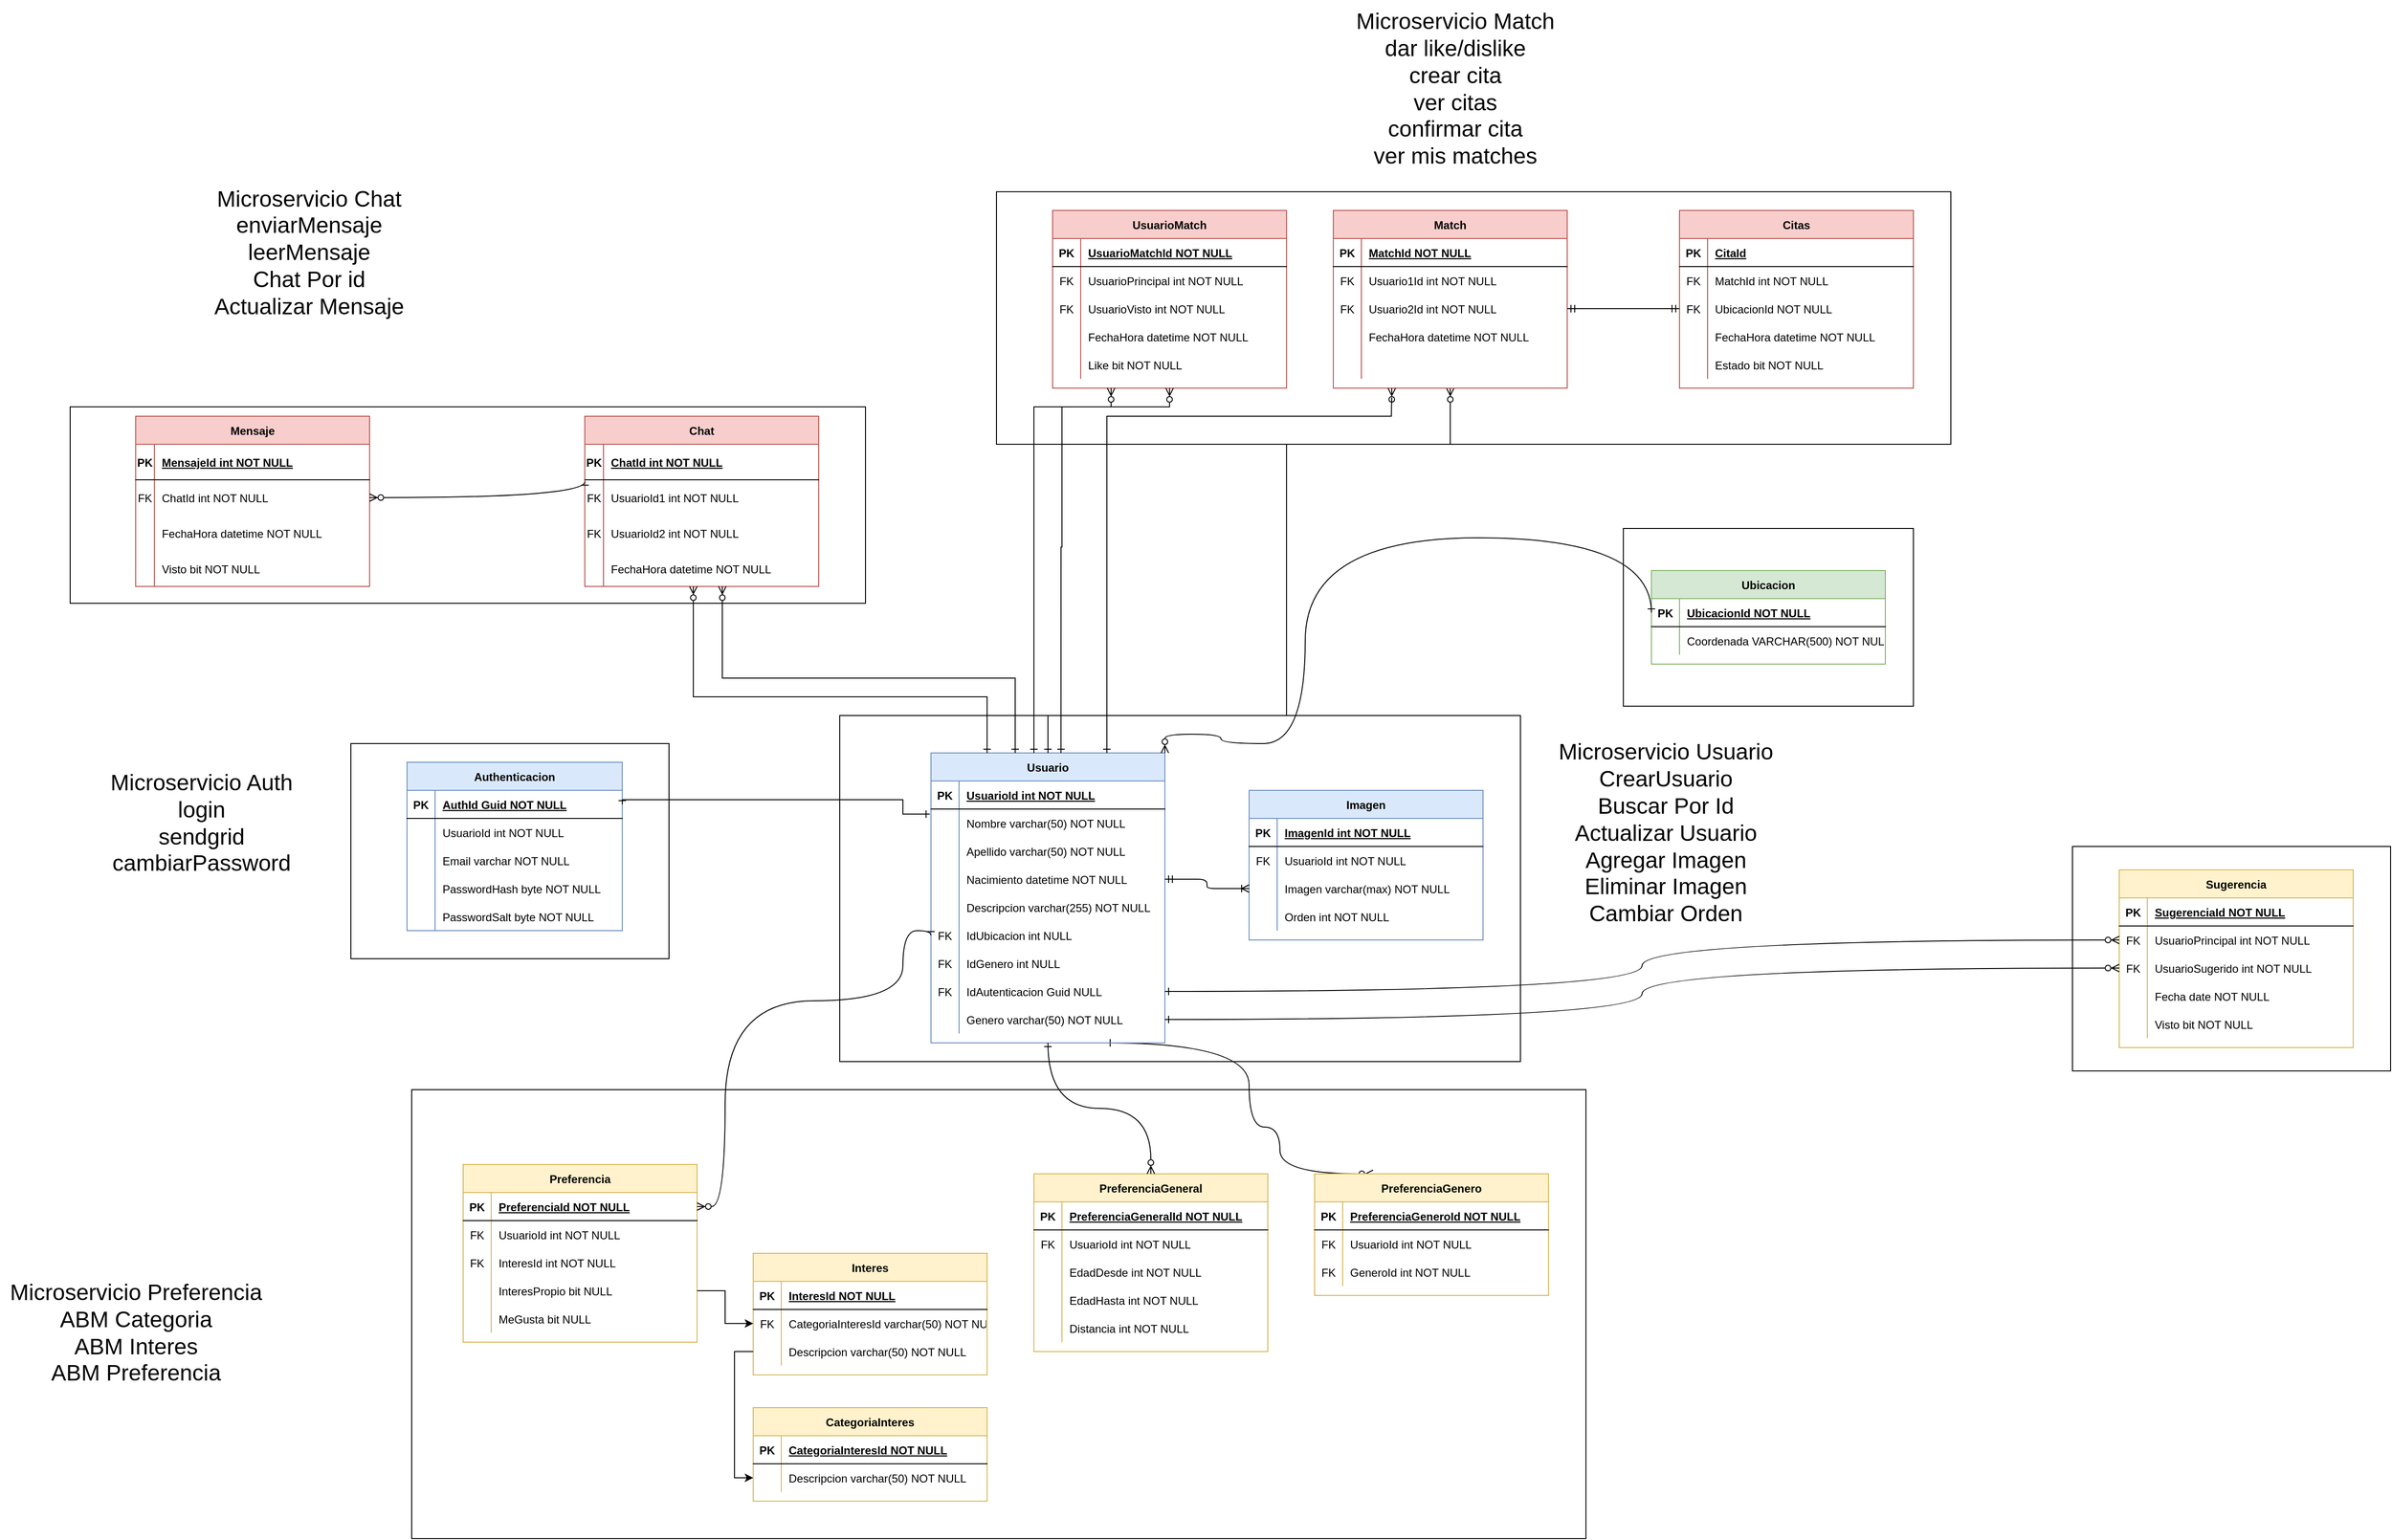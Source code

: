 <mxfile version="21.1.7" type="device" pages="2">
  <diagram id="R2lEEEUBdFMjLlhIrx00" name="Page-1">
    <mxGraphModel dx="3241" dy="1749" grid="1" gridSize="10" guides="1" tooltips="1" connect="1" arrows="1" fold="1" page="1" pageScale="1" pageWidth="850" pageHeight="1100" math="0" shadow="0" extFonts="Permanent Marker^https://fonts.googleapis.com/css?family=Permanent+Marker">
      <root>
        <mxCell id="0" />
        <mxCell id="1" parent="0" />
        <mxCell id="5X8IaA5-seBSh1ubjZDT-24" value="" style="rounded=0;whiteSpace=wrap;html=1;" vertex="1" parent="1">
          <mxGeometry x="-187.5" y="290" width="727.5" height="370" as="geometry" />
        </mxCell>
        <mxCell id="5X8IaA5-seBSh1ubjZDT-23" value="" style="rounded=0;whiteSpace=wrap;html=1;" vertex="1" parent="1">
          <mxGeometry x="-20" y="-270" width="1020" height="270" as="geometry" />
        </mxCell>
        <mxCell id="5X8IaA5-seBSh1ubjZDT-21" value="" style="rounded=0;whiteSpace=wrap;html=1;" vertex="1" parent="1">
          <mxGeometry x="650" y="90" width="310" height="190" as="geometry" />
        </mxCell>
        <mxCell id="5X8IaA5-seBSh1ubjZDT-20" value="" style="rounded=0;whiteSpace=wrap;html=1;" vertex="1" parent="1">
          <mxGeometry x="1130" y="430" width="340" height="240" as="geometry" />
        </mxCell>
        <mxCell id="5X8IaA5-seBSh1ubjZDT-19" value="" style="rounded=0;whiteSpace=wrap;html=1;" vertex="1" parent="1">
          <mxGeometry x="-645" y="690" width="1255" height="480" as="geometry" />
        </mxCell>
        <mxCell id="5X8IaA5-seBSh1ubjZDT-16" value="" style="rounded=0;whiteSpace=wrap;html=1;" vertex="1" parent="1">
          <mxGeometry x="-710" y="320" width="340" height="230" as="geometry" />
        </mxCell>
        <mxCell id="5X8IaA5-seBSh1ubjZDT-15" value="" style="rounded=0;whiteSpace=wrap;html=1;" vertex="1" parent="1">
          <mxGeometry x="-1010" y="-40" width="850" height="210" as="geometry" />
        </mxCell>
        <mxCell id="C-vyLk0tnHw3VtMMgP7b-13" value="Imagen" style="shape=table;startSize=30;container=1;collapsible=1;childLayout=tableLayout;fixedRows=1;rowLines=0;fontStyle=1;align=center;resizeLast=1;fillColor=#dae8fc;strokeColor=#6c8ebf;" parent="1" vertex="1">
          <mxGeometry x="250" y="370" width="250" height="160" as="geometry" />
        </mxCell>
        <mxCell id="C-vyLk0tnHw3VtMMgP7b-14" value="" style="shape=partialRectangle;collapsible=0;dropTarget=0;pointerEvents=0;fillColor=none;points=[[0,0.5],[1,0.5]];portConstraint=eastwest;top=0;left=0;right=0;bottom=1;" parent="C-vyLk0tnHw3VtMMgP7b-13" vertex="1">
          <mxGeometry y="30" width="250" height="30" as="geometry" />
        </mxCell>
        <mxCell id="C-vyLk0tnHw3VtMMgP7b-15" value="PK" style="shape=partialRectangle;overflow=hidden;connectable=0;fillColor=none;top=0;left=0;bottom=0;right=0;fontStyle=1;" parent="C-vyLk0tnHw3VtMMgP7b-14" vertex="1">
          <mxGeometry width="30" height="30" as="geometry">
            <mxRectangle width="30" height="30" as="alternateBounds" />
          </mxGeometry>
        </mxCell>
        <mxCell id="C-vyLk0tnHw3VtMMgP7b-16" value="ImagenId int NOT NULL " style="shape=partialRectangle;overflow=hidden;connectable=0;fillColor=none;top=0;left=0;bottom=0;right=0;align=left;spacingLeft=6;fontStyle=5;" parent="C-vyLk0tnHw3VtMMgP7b-14" vertex="1">
          <mxGeometry x="30" width="220" height="30" as="geometry">
            <mxRectangle width="220" height="30" as="alternateBounds" />
          </mxGeometry>
        </mxCell>
        <mxCell id="C-vyLk0tnHw3VtMMgP7b-17" value="" style="shape=partialRectangle;collapsible=0;dropTarget=0;pointerEvents=0;fillColor=none;points=[[0,0.5],[1,0.5]];portConstraint=eastwest;top=0;left=0;right=0;bottom=0;" parent="C-vyLk0tnHw3VtMMgP7b-13" vertex="1">
          <mxGeometry y="60" width="250" height="30" as="geometry" />
        </mxCell>
        <mxCell id="C-vyLk0tnHw3VtMMgP7b-18" value="FK" style="shape=partialRectangle;overflow=hidden;connectable=0;fillColor=none;top=0;left=0;bottom=0;right=0;" parent="C-vyLk0tnHw3VtMMgP7b-17" vertex="1">
          <mxGeometry width="30" height="30" as="geometry">
            <mxRectangle width="30" height="30" as="alternateBounds" />
          </mxGeometry>
        </mxCell>
        <mxCell id="C-vyLk0tnHw3VtMMgP7b-19" value="UsuarioId int NOT NULL" style="shape=partialRectangle;overflow=hidden;connectable=0;fillColor=none;top=0;left=0;bottom=0;right=0;align=left;spacingLeft=6;" parent="C-vyLk0tnHw3VtMMgP7b-17" vertex="1">
          <mxGeometry x="30" width="220" height="30" as="geometry">
            <mxRectangle width="220" height="30" as="alternateBounds" />
          </mxGeometry>
        </mxCell>
        <mxCell id="C-vyLk0tnHw3VtMMgP7b-20" value="" style="shape=partialRectangle;collapsible=0;dropTarget=0;pointerEvents=0;fillColor=none;points=[[0,0.5],[1,0.5]];portConstraint=eastwest;top=0;left=0;right=0;bottom=0;" parent="C-vyLk0tnHw3VtMMgP7b-13" vertex="1">
          <mxGeometry y="90" width="250" height="30" as="geometry" />
        </mxCell>
        <mxCell id="C-vyLk0tnHw3VtMMgP7b-21" value="" style="shape=partialRectangle;overflow=hidden;connectable=0;fillColor=none;top=0;left=0;bottom=0;right=0;" parent="C-vyLk0tnHw3VtMMgP7b-20" vertex="1">
          <mxGeometry width="30" height="30" as="geometry">
            <mxRectangle width="30" height="30" as="alternateBounds" />
          </mxGeometry>
        </mxCell>
        <mxCell id="C-vyLk0tnHw3VtMMgP7b-22" value="Imagen varchar(max) NOT NULL" style="shape=partialRectangle;overflow=hidden;connectable=0;fillColor=none;top=0;left=0;bottom=0;right=0;align=left;spacingLeft=6;" parent="C-vyLk0tnHw3VtMMgP7b-20" vertex="1">
          <mxGeometry x="30" width="220" height="30" as="geometry">
            <mxRectangle width="220" height="30" as="alternateBounds" />
          </mxGeometry>
        </mxCell>
        <mxCell id="4fcotIdqtTGn8zL2DrVW-4" value="" style="shape=partialRectangle;collapsible=0;dropTarget=0;pointerEvents=0;fillColor=none;points=[[0,0.5],[1,0.5]];portConstraint=eastwest;top=0;left=0;right=0;bottom=0;" parent="C-vyLk0tnHw3VtMMgP7b-13" vertex="1">
          <mxGeometry y="120" width="250" height="30" as="geometry" />
        </mxCell>
        <mxCell id="4fcotIdqtTGn8zL2DrVW-5" value="" style="shape=partialRectangle;overflow=hidden;connectable=0;fillColor=none;top=0;left=0;bottom=0;right=0;" parent="4fcotIdqtTGn8zL2DrVW-4" vertex="1">
          <mxGeometry width="30" height="30" as="geometry">
            <mxRectangle width="30" height="30" as="alternateBounds" />
          </mxGeometry>
        </mxCell>
        <mxCell id="4fcotIdqtTGn8zL2DrVW-6" value="Orden int NOT NULL" style="shape=partialRectangle;overflow=hidden;connectable=0;fillColor=none;top=0;left=0;bottom=0;right=0;align=left;spacingLeft=6;" parent="4fcotIdqtTGn8zL2DrVW-4" vertex="1">
          <mxGeometry x="30" width="220" height="30" as="geometry">
            <mxRectangle width="220" height="30" as="alternateBounds" />
          </mxGeometry>
        </mxCell>
        <mxCell id="vpSO-iyidAPfIv2XFv2j-56" style="edgeStyle=orthogonalEdgeStyle;rounded=0;orthogonalLoop=1;jettySize=auto;html=1;exitX=0.75;exitY=1;exitDx=0;exitDy=0;curved=1;startArrow=ERone;startFill=0;endArrow=ERzeroToMany;endFill=0;entryX=0.25;entryY=0;entryDx=0;entryDy=0;" parent="1" source="C-vyLk0tnHw3VtMMgP7b-23" target="vpSO-iyidAPfIv2XFv2j-19" edge="1">
          <mxGeometry relative="1" as="geometry">
            <Array as="points">
              <mxPoint x="250" y="640" />
              <mxPoint x="250" y="730" />
              <mxPoint x="283" y="730" />
            </Array>
          </mxGeometry>
        </mxCell>
        <mxCell id="C-vyLk0tnHw3VtMMgP7b-23" value="Usuario" style="shape=table;startSize=30;container=1;collapsible=1;childLayout=tableLayout;fixedRows=1;rowLines=0;fontStyle=1;align=center;resizeLast=1;fillColor=#dae8fc;strokeColor=#6c8ebf;" parent="1" vertex="1">
          <mxGeometry x="-90" y="330" width="250" height="310" as="geometry" />
        </mxCell>
        <mxCell id="C-vyLk0tnHw3VtMMgP7b-24" value="" style="shape=partialRectangle;collapsible=0;dropTarget=0;pointerEvents=0;fillColor=none;points=[[0,0.5],[1,0.5]];portConstraint=eastwest;top=0;left=0;right=0;bottom=1;" parent="C-vyLk0tnHw3VtMMgP7b-23" vertex="1">
          <mxGeometry y="30" width="250" height="30" as="geometry" />
        </mxCell>
        <mxCell id="C-vyLk0tnHw3VtMMgP7b-25" value="PK" style="shape=partialRectangle;overflow=hidden;connectable=0;fillColor=none;top=0;left=0;bottom=0;right=0;fontStyle=1;" parent="C-vyLk0tnHw3VtMMgP7b-24" vertex="1">
          <mxGeometry width="30" height="30" as="geometry">
            <mxRectangle width="30" height="30" as="alternateBounds" />
          </mxGeometry>
        </mxCell>
        <mxCell id="C-vyLk0tnHw3VtMMgP7b-26" value="UsuarioId int NOT NULL " style="shape=partialRectangle;overflow=hidden;connectable=0;fillColor=none;top=0;left=0;bottom=0;right=0;align=left;spacingLeft=6;fontStyle=5;" parent="C-vyLk0tnHw3VtMMgP7b-24" vertex="1">
          <mxGeometry x="30" width="220" height="30" as="geometry">
            <mxRectangle width="220" height="30" as="alternateBounds" />
          </mxGeometry>
        </mxCell>
        <mxCell id="C-vyLk0tnHw3VtMMgP7b-27" value="" style="shape=partialRectangle;collapsible=0;dropTarget=0;pointerEvents=0;fillColor=none;points=[[0,0.5],[1,0.5]];portConstraint=eastwest;top=0;left=0;right=0;bottom=0;" parent="C-vyLk0tnHw3VtMMgP7b-23" vertex="1">
          <mxGeometry y="60" width="250" height="30" as="geometry" />
        </mxCell>
        <mxCell id="C-vyLk0tnHw3VtMMgP7b-28" value="" style="shape=partialRectangle;overflow=hidden;connectable=0;fillColor=none;top=0;left=0;bottom=0;right=0;" parent="C-vyLk0tnHw3VtMMgP7b-27" vertex="1">
          <mxGeometry width="30" height="30" as="geometry">
            <mxRectangle width="30" height="30" as="alternateBounds" />
          </mxGeometry>
        </mxCell>
        <mxCell id="C-vyLk0tnHw3VtMMgP7b-29" value="Nombre varchar(50) NOT NULL" style="shape=partialRectangle;overflow=hidden;connectable=0;fillColor=none;top=0;left=0;bottom=0;right=0;align=left;spacingLeft=6;" parent="C-vyLk0tnHw3VtMMgP7b-27" vertex="1">
          <mxGeometry x="30" width="220" height="30" as="geometry">
            <mxRectangle width="220" height="30" as="alternateBounds" />
          </mxGeometry>
        </mxCell>
        <mxCell id="QkrKYJssxc8uQ3tvCdZE-5" value="" style="shape=partialRectangle;collapsible=0;dropTarget=0;pointerEvents=0;fillColor=none;points=[[0,0.5],[1,0.5]];portConstraint=eastwest;top=0;left=0;right=0;bottom=0;" parent="C-vyLk0tnHw3VtMMgP7b-23" vertex="1">
          <mxGeometry y="90" width="250" height="30" as="geometry" />
        </mxCell>
        <mxCell id="QkrKYJssxc8uQ3tvCdZE-6" value="" style="shape=partialRectangle;overflow=hidden;connectable=0;fillColor=none;top=0;left=0;bottom=0;right=0;" parent="QkrKYJssxc8uQ3tvCdZE-5" vertex="1">
          <mxGeometry width="30" height="30" as="geometry">
            <mxRectangle width="30" height="30" as="alternateBounds" />
          </mxGeometry>
        </mxCell>
        <mxCell id="QkrKYJssxc8uQ3tvCdZE-7" value="Apellido varchar(50) NOT NULL" style="shape=partialRectangle;overflow=hidden;connectable=0;fillColor=none;top=0;left=0;bottom=0;right=0;align=left;spacingLeft=6;" parent="QkrKYJssxc8uQ3tvCdZE-5" vertex="1">
          <mxGeometry x="30" width="220" height="30" as="geometry">
            <mxRectangle width="220" height="30" as="alternateBounds" />
          </mxGeometry>
        </mxCell>
        <mxCell id="QkrKYJssxc8uQ3tvCdZE-8" value="" style="shape=partialRectangle;collapsible=0;dropTarget=0;pointerEvents=0;fillColor=none;points=[[0,0.5],[1,0.5]];portConstraint=eastwest;top=0;left=0;right=0;bottom=0;" parent="C-vyLk0tnHw3VtMMgP7b-23" vertex="1">
          <mxGeometry y="120" width="250" height="30" as="geometry" />
        </mxCell>
        <mxCell id="QkrKYJssxc8uQ3tvCdZE-9" value="" style="shape=partialRectangle;overflow=hidden;connectable=0;fillColor=none;top=0;left=0;bottom=0;right=0;" parent="QkrKYJssxc8uQ3tvCdZE-8" vertex="1">
          <mxGeometry width="30" height="30" as="geometry">
            <mxRectangle width="30" height="30" as="alternateBounds" />
          </mxGeometry>
        </mxCell>
        <mxCell id="QkrKYJssxc8uQ3tvCdZE-10" value="Nacimiento datetime NOT NULL" style="shape=partialRectangle;overflow=hidden;connectable=0;fillColor=none;top=0;left=0;bottom=0;right=0;align=left;spacingLeft=6;" parent="QkrKYJssxc8uQ3tvCdZE-8" vertex="1">
          <mxGeometry x="30" width="220" height="30" as="geometry">
            <mxRectangle width="220" height="30" as="alternateBounds" />
          </mxGeometry>
        </mxCell>
        <mxCell id="QkrKYJssxc8uQ3tvCdZE-14" value="" style="shape=partialRectangle;collapsible=0;dropTarget=0;pointerEvents=0;fillColor=none;points=[[0,0.5],[1,0.5]];portConstraint=eastwest;top=0;left=0;right=0;bottom=0;" parent="C-vyLk0tnHw3VtMMgP7b-23" vertex="1">
          <mxGeometry y="150" width="250" height="30" as="geometry" />
        </mxCell>
        <mxCell id="QkrKYJssxc8uQ3tvCdZE-15" value="" style="shape=partialRectangle;overflow=hidden;connectable=0;fillColor=none;top=0;left=0;bottom=0;right=0;" parent="QkrKYJssxc8uQ3tvCdZE-14" vertex="1">
          <mxGeometry width="30" height="30" as="geometry">
            <mxRectangle width="30" height="30" as="alternateBounds" />
          </mxGeometry>
        </mxCell>
        <mxCell id="QkrKYJssxc8uQ3tvCdZE-16" value="Descripcion varchar(255) NOT NULL" style="shape=partialRectangle;overflow=hidden;connectable=0;fillColor=none;top=0;left=0;bottom=0;right=0;align=left;spacingLeft=6;" parent="QkrKYJssxc8uQ3tvCdZE-14" vertex="1">
          <mxGeometry x="30" width="220" height="30" as="geometry">
            <mxRectangle width="220" height="30" as="alternateBounds" />
          </mxGeometry>
        </mxCell>
        <mxCell id="QkrKYJssxc8uQ3tvCdZE-124" value="" style="shape=partialRectangle;collapsible=0;dropTarget=0;pointerEvents=0;fillColor=none;points=[[0,0.5],[1,0.5]];portConstraint=eastwest;top=0;left=0;right=0;bottom=0;" parent="C-vyLk0tnHw3VtMMgP7b-23" vertex="1">
          <mxGeometry y="180" width="250" height="30" as="geometry" />
        </mxCell>
        <mxCell id="QkrKYJssxc8uQ3tvCdZE-125" value="FK" style="shape=partialRectangle;overflow=hidden;connectable=0;fillColor=none;top=0;left=0;bottom=0;right=0;" parent="QkrKYJssxc8uQ3tvCdZE-124" vertex="1">
          <mxGeometry width="30" height="30" as="geometry">
            <mxRectangle width="30" height="30" as="alternateBounds" />
          </mxGeometry>
        </mxCell>
        <mxCell id="QkrKYJssxc8uQ3tvCdZE-126" value="IdUbicacion int NULL" style="shape=partialRectangle;overflow=hidden;connectable=0;fillColor=none;top=0;left=0;bottom=0;right=0;align=left;spacingLeft=6;" parent="QkrKYJssxc8uQ3tvCdZE-124" vertex="1">
          <mxGeometry x="30" width="220" height="30" as="geometry">
            <mxRectangle width="220" height="30" as="alternateBounds" />
          </mxGeometry>
        </mxCell>
        <mxCell id="QkrKYJssxc8uQ3tvCdZE-11" value="" style="shape=partialRectangle;collapsible=0;dropTarget=0;pointerEvents=0;fillColor=none;points=[[0,0.5],[1,0.5]];portConstraint=eastwest;top=0;left=0;right=0;bottom=0;" parent="C-vyLk0tnHw3VtMMgP7b-23" vertex="1">
          <mxGeometry y="210" width="250" height="30" as="geometry" />
        </mxCell>
        <mxCell id="QkrKYJssxc8uQ3tvCdZE-12" value="FK" style="shape=partialRectangle;overflow=hidden;connectable=0;fillColor=none;top=0;left=0;bottom=0;right=0;" parent="QkrKYJssxc8uQ3tvCdZE-11" vertex="1">
          <mxGeometry width="30" height="30" as="geometry">
            <mxRectangle width="30" height="30" as="alternateBounds" />
          </mxGeometry>
        </mxCell>
        <mxCell id="QkrKYJssxc8uQ3tvCdZE-13" value="IdGenero int NULL" style="shape=partialRectangle;overflow=hidden;connectable=0;fillColor=none;top=0;left=0;bottom=0;right=0;align=left;spacingLeft=6;" parent="QkrKYJssxc8uQ3tvCdZE-11" vertex="1">
          <mxGeometry x="30" width="220" height="30" as="geometry">
            <mxRectangle width="220" height="30" as="alternateBounds" />
          </mxGeometry>
        </mxCell>
        <mxCell id="z3uMXbqSzuDHoPFT_qI2-1" value="" style="shape=partialRectangle;collapsible=0;dropTarget=0;pointerEvents=0;fillColor=none;points=[[0,0.5],[1,0.5]];portConstraint=eastwest;top=0;left=0;right=0;bottom=0;" parent="C-vyLk0tnHw3VtMMgP7b-23" vertex="1">
          <mxGeometry y="240" width="250" height="30" as="geometry" />
        </mxCell>
        <mxCell id="z3uMXbqSzuDHoPFT_qI2-2" value="FK" style="shape=partialRectangle;overflow=hidden;connectable=0;fillColor=none;top=0;left=0;bottom=0;right=0;" parent="z3uMXbqSzuDHoPFT_qI2-1" vertex="1">
          <mxGeometry width="30" height="30" as="geometry">
            <mxRectangle width="30" height="30" as="alternateBounds" />
          </mxGeometry>
        </mxCell>
        <mxCell id="z3uMXbqSzuDHoPFT_qI2-3" value="IdAutenticacion Guid NULL" style="shape=partialRectangle;overflow=hidden;connectable=0;fillColor=none;top=0;left=0;bottom=0;right=0;align=left;spacingLeft=6;" parent="z3uMXbqSzuDHoPFT_qI2-1" vertex="1">
          <mxGeometry x="30" width="220" height="30" as="geometry">
            <mxRectangle width="220" height="30" as="alternateBounds" />
          </mxGeometry>
        </mxCell>
        <mxCell id="4fcotIdqtTGn8zL2DrVW-1" value="" style="shape=partialRectangle;collapsible=0;dropTarget=0;pointerEvents=0;fillColor=none;points=[[0,0.5],[1,0.5]];portConstraint=eastwest;top=0;left=0;right=0;bottom=0;" parent="C-vyLk0tnHw3VtMMgP7b-23" vertex="1">
          <mxGeometry y="270" width="250" height="30" as="geometry" />
        </mxCell>
        <mxCell id="4fcotIdqtTGn8zL2DrVW-2" value="" style="shape=partialRectangle;overflow=hidden;connectable=0;fillColor=none;top=0;left=0;bottom=0;right=0;" parent="4fcotIdqtTGn8zL2DrVW-1" vertex="1">
          <mxGeometry width="30" height="30" as="geometry">
            <mxRectangle width="30" height="30" as="alternateBounds" />
          </mxGeometry>
        </mxCell>
        <mxCell id="4fcotIdqtTGn8zL2DrVW-3" value="Genero varchar(50) NOT NULL" style="shape=partialRectangle;overflow=hidden;connectable=0;fillColor=none;top=0;left=0;bottom=0;right=0;align=left;spacingLeft=6;" parent="4fcotIdqtTGn8zL2DrVW-1" vertex="1">
          <mxGeometry x="30" width="220" height="30" as="geometry">
            <mxRectangle width="220" height="30" as="alternateBounds" />
          </mxGeometry>
        </mxCell>
        <mxCell id="QkrKYJssxc8uQ3tvCdZE-30" value="Interes" style="shape=table;startSize=30;container=1;collapsible=1;childLayout=tableLayout;fixedRows=1;rowLines=0;fontStyle=1;align=center;resizeLast=1;fillColor=#fff2cc;strokeColor=#d6b656;" parent="1" vertex="1">
          <mxGeometry x="-280" y="865" width="250" height="130" as="geometry" />
        </mxCell>
        <mxCell id="QkrKYJssxc8uQ3tvCdZE-31" value="" style="shape=partialRectangle;collapsible=0;dropTarget=0;pointerEvents=0;fillColor=none;points=[[0,0.5],[1,0.5]];portConstraint=eastwest;top=0;left=0;right=0;bottom=1;" parent="QkrKYJssxc8uQ3tvCdZE-30" vertex="1">
          <mxGeometry y="30" width="250" height="30" as="geometry" />
        </mxCell>
        <mxCell id="QkrKYJssxc8uQ3tvCdZE-32" value="PK" style="shape=partialRectangle;overflow=hidden;connectable=0;fillColor=none;top=0;left=0;bottom=0;right=0;fontStyle=1;" parent="QkrKYJssxc8uQ3tvCdZE-31" vertex="1">
          <mxGeometry width="30" height="30" as="geometry">
            <mxRectangle width="30" height="30" as="alternateBounds" />
          </mxGeometry>
        </mxCell>
        <mxCell id="QkrKYJssxc8uQ3tvCdZE-33" value="InteresId NOT NULL " style="shape=partialRectangle;overflow=hidden;connectable=0;fillColor=none;top=0;left=0;bottom=0;right=0;align=left;spacingLeft=6;fontStyle=5;" parent="QkrKYJssxc8uQ3tvCdZE-31" vertex="1">
          <mxGeometry x="30" width="220" height="30" as="geometry">
            <mxRectangle width="220" height="30" as="alternateBounds" />
          </mxGeometry>
        </mxCell>
        <mxCell id="QkrKYJssxc8uQ3tvCdZE-34" value="" style="shape=partialRectangle;collapsible=0;dropTarget=0;pointerEvents=0;fillColor=none;points=[[0,0.5],[1,0.5]];portConstraint=eastwest;top=0;left=0;right=0;bottom=0;" parent="QkrKYJssxc8uQ3tvCdZE-30" vertex="1">
          <mxGeometry y="60" width="250" height="30" as="geometry" />
        </mxCell>
        <mxCell id="QkrKYJssxc8uQ3tvCdZE-35" value="FK" style="shape=partialRectangle;overflow=hidden;connectable=0;fillColor=none;top=0;left=0;bottom=0;right=0;" parent="QkrKYJssxc8uQ3tvCdZE-34" vertex="1">
          <mxGeometry width="30" height="30" as="geometry">
            <mxRectangle width="30" height="30" as="alternateBounds" />
          </mxGeometry>
        </mxCell>
        <mxCell id="QkrKYJssxc8uQ3tvCdZE-36" value="CategoriaInteresId varchar(50) NOT NULL" style="shape=partialRectangle;overflow=hidden;connectable=0;fillColor=none;top=0;left=0;bottom=0;right=0;align=left;spacingLeft=6;" parent="QkrKYJssxc8uQ3tvCdZE-34" vertex="1">
          <mxGeometry x="30" width="220" height="30" as="geometry">
            <mxRectangle width="220" height="30" as="alternateBounds" />
          </mxGeometry>
        </mxCell>
        <mxCell id="uAzisuzFV9qcSaUqGtdV-40" value="" style="shape=partialRectangle;collapsible=0;dropTarget=0;pointerEvents=0;fillColor=none;points=[[0,0.5],[1,0.5]];portConstraint=eastwest;top=0;left=0;right=0;bottom=0;" parent="QkrKYJssxc8uQ3tvCdZE-30" vertex="1">
          <mxGeometry y="90" width="250" height="30" as="geometry" />
        </mxCell>
        <mxCell id="uAzisuzFV9qcSaUqGtdV-41" value="" style="shape=partialRectangle;overflow=hidden;connectable=0;fillColor=none;top=0;left=0;bottom=0;right=0;" parent="uAzisuzFV9qcSaUqGtdV-40" vertex="1">
          <mxGeometry width="30" height="30" as="geometry">
            <mxRectangle width="30" height="30" as="alternateBounds" />
          </mxGeometry>
        </mxCell>
        <mxCell id="uAzisuzFV9qcSaUqGtdV-42" value="Descripcion varchar(50) NOT NULL" style="shape=partialRectangle;overflow=hidden;connectable=0;fillColor=none;top=0;left=0;bottom=0;right=0;align=left;spacingLeft=6;" parent="uAzisuzFV9qcSaUqGtdV-40" vertex="1">
          <mxGeometry x="30" width="220" height="30" as="geometry">
            <mxRectangle width="220" height="30" as="alternateBounds" />
          </mxGeometry>
        </mxCell>
        <mxCell id="QkrKYJssxc8uQ3tvCdZE-37" value="Preferencia" style="shape=table;startSize=30;container=1;collapsible=1;childLayout=tableLayout;fixedRows=1;rowLines=0;fontStyle=1;align=center;resizeLast=1;fillColor=#fff2cc;strokeColor=#d6b656;" parent="1" vertex="1">
          <mxGeometry x="-590" y="770" width="250" height="190" as="geometry" />
        </mxCell>
        <mxCell id="QkrKYJssxc8uQ3tvCdZE-38" value="" style="shape=partialRectangle;collapsible=0;dropTarget=0;pointerEvents=0;fillColor=none;points=[[0,0.5],[1,0.5]];portConstraint=eastwest;top=0;left=0;right=0;bottom=1;" parent="QkrKYJssxc8uQ3tvCdZE-37" vertex="1">
          <mxGeometry y="30" width="250" height="30" as="geometry" />
        </mxCell>
        <mxCell id="QkrKYJssxc8uQ3tvCdZE-39" value="PK" style="shape=partialRectangle;overflow=hidden;connectable=0;fillColor=none;top=0;left=0;bottom=0;right=0;fontStyle=1;" parent="QkrKYJssxc8uQ3tvCdZE-38" vertex="1">
          <mxGeometry width="30" height="30" as="geometry">
            <mxRectangle width="30" height="30" as="alternateBounds" />
          </mxGeometry>
        </mxCell>
        <mxCell id="QkrKYJssxc8uQ3tvCdZE-40" value="PreferenciaId NOT NULL " style="shape=partialRectangle;overflow=hidden;connectable=0;fillColor=none;top=0;left=0;bottom=0;right=0;align=left;spacingLeft=6;fontStyle=5;" parent="QkrKYJssxc8uQ3tvCdZE-38" vertex="1">
          <mxGeometry x="30" width="220" height="30" as="geometry">
            <mxRectangle width="220" height="30" as="alternateBounds" />
          </mxGeometry>
        </mxCell>
        <mxCell id="QkrKYJssxc8uQ3tvCdZE-41" value="" style="shape=partialRectangle;collapsible=0;dropTarget=0;pointerEvents=0;fillColor=none;points=[[0,0.5],[1,0.5]];portConstraint=eastwest;top=0;left=0;right=0;bottom=0;" parent="QkrKYJssxc8uQ3tvCdZE-37" vertex="1">
          <mxGeometry y="60" width="250" height="30" as="geometry" />
        </mxCell>
        <mxCell id="QkrKYJssxc8uQ3tvCdZE-42" value="FK" style="shape=partialRectangle;overflow=hidden;connectable=0;fillColor=none;top=0;left=0;bottom=0;right=0;" parent="QkrKYJssxc8uQ3tvCdZE-41" vertex="1">
          <mxGeometry width="30" height="30" as="geometry">
            <mxRectangle width="30" height="30" as="alternateBounds" />
          </mxGeometry>
        </mxCell>
        <mxCell id="QkrKYJssxc8uQ3tvCdZE-43" value="UsuarioId int NOT NULL" style="shape=partialRectangle;overflow=hidden;connectable=0;fillColor=none;top=0;left=0;bottom=0;right=0;align=left;spacingLeft=6;" parent="QkrKYJssxc8uQ3tvCdZE-41" vertex="1">
          <mxGeometry x="30" width="220" height="30" as="geometry">
            <mxRectangle width="220" height="30" as="alternateBounds" />
          </mxGeometry>
        </mxCell>
        <mxCell id="QkrKYJssxc8uQ3tvCdZE-67" value="" style="shape=partialRectangle;collapsible=0;dropTarget=0;pointerEvents=0;fillColor=none;points=[[0,0.5],[1,0.5]];portConstraint=eastwest;top=0;left=0;right=0;bottom=0;" parent="QkrKYJssxc8uQ3tvCdZE-37" vertex="1">
          <mxGeometry y="90" width="250" height="30" as="geometry" />
        </mxCell>
        <mxCell id="QkrKYJssxc8uQ3tvCdZE-68" value="FK" style="shape=partialRectangle;overflow=hidden;connectable=0;fillColor=none;top=0;left=0;bottom=0;right=0;" parent="QkrKYJssxc8uQ3tvCdZE-67" vertex="1">
          <mxGeometry width="30" height="30" as="geometry">
            <mxRectangle width="30" height="30" as="alternateBounds" />
          </mxGeometry>
        </mxCell>
        <mxCell id="QkrKYJssxc8uQ3tvCdZE-69" value="InteresId int NOT NULL" style="shape=partialRectangle;overflow=hidden;connectable=0;fillColor=none;top=0;left=0;bottom=0;right=0;align=left;spacingLeft=6;" parent="QkrKYJssxc8uQ3tvCdZE-67" vertex="1">
          <mxGeometry x="30" width="220" height="30" as="geometry">
            <mxRectangle width="220" height="30" as="alternateBounds" />
          </mxGeometry>
        </mxCell>
        <mxCell id="uAzisuzFV9qcSaUqGtdV-1" value="" style="shape=partialRectangle;collapsible=0;dropTarget=0;pointerEvents=0;fillColor=none;points=[[0,0.5],[1,0.5]];portConstraint=eastwest;top=0;left=0;right=0;bottom=0;" parent="QkrKYJssxc8uQ3tvCdZE-37" vertex="1">
          <mxGeometry y="120" width="250" height="30" as="geometry" />
        </mxCell>
        <mxCell id="uAzisuzFV9qcSaUqGtdV-2" value="" style="shape=partialRectangle;overflow=hidden;connectable=0;fillColor=none;top=0;left=0;bottom=0;right=0;" parent="uAzisuzFV9qcSaUqGtdV-1" vertex="1">
          <mxGeometry width="30" height="30" as="geometry">
            <mxRectangle width="30" height="30" as="alternateBounds" />
          </mxGeometry>
        </mxCell>
        <mxCell id="uAzisuzFV9qcSaUqGtdV-3" value="InteresPropio bit NULL" style="shape=partialRectangle;overflow=hidden;connectable=0;fillColor=none;top=0;left=0;bottom=0;right=0;align=left;spacingLeft=6;" parent="uAzisuzFV9qcSaUqGtdV-1" vertex="1">
          <mxGeometry x="30" width="220" height="30" as="geometry">
            <mxRectangle width="220" height="30" as="alternateBounds" />
          </mxGeometry>
        </mxCell>
        <mxCell id="uAzisuzFV9qcSaUqGtdV-4" value="" style="shape=partialRectangle;collapsible=0;dropTarget=0;pointerEvents=0;fillColor=none;points=[[0,0.5],[1,0.5]];portConstraint=eastwest;top=0;left=0;right=0;bottom=0;" parent="QkrKYJssxc8uQ3tvCdZE-37" vertex="1">
          <mxGeometry y="150" width="250" height="30" as="geometry" />
        </mxCell>
        <mxCell id="uAzisuzFV9qcSaUqGtdV-5" value="" style="shape=partialRectangle;overflow=hidden;connectable=0;fillColor=none;top=0;left=0;bottom=0;right=0;" parent="uAzisuzFV9qcSaUqGtdV-4" vertex="1">
          <mxGeometry width="30" height="30" as="geometry">
            <mxRectangle width="30" height="30" as="alternateBounds" />
          </mxGeometry>
        </mxCell>
        <mxCell id="uAzisuzFV9qcSaUqGtdV-6" value="MeGusta bit NULL" style="shape=partialRectangle;overflow=hidden;connectable=0;fillColor=none;top=0;left=0;bottom=0;right=0;align=left;spacingLeft=6;" parent="uAzisuzFV9qcSaUqGtdV-4" vertex="1">
          <mxGeometry x="30" width="220" height="30" as="geometry">
            <mxRectangle width="220" height="30" as="alternateBounds" />
          </mxGeometry>
        </mxCell>
        <mxCell id="QkrKYJssxc8uQ3tvCdZE-77" style="edgeStyle=orthogonalEdgeStyle;rounded=0;orthogonalLoop=1;jettySize=auto;html=1;startArrow=ERone;startFill=0;endArrow=ERzeroToMany;endFill=0;curved=1;entryX=1;entryY=0.5;entryDx=0;entryDy=0;exitX=0;exitY=0.5;exitDx=0;exitDy=0;" parent="1" source="QkrKYJssxc8uQ3tvCdZE-124" target="QkrKYJssxc8uQ3tvCdZE-38" edge="1">
          <mxGeometry relative="1" as="geometry">
            <mxPoint x="-90" y="380" as="sourcePoint" />
            <mxPoint x="-190" y="810" as="targetPoint" />
            <Array as="points">
              <mxPoint x="-90" y="520" />
              <mxPoint x="-120" y="520" />
              <mxPoint x="-120" y="595" />
              <mxPoint x="-310" y="595" />
            </Array>
          </mxGeometry>
        </mxCell>
        <mxCell id="QkrKYJssxc8uQ3tvCdZE-78" value="Chat" style="shape=table;startSize=30;container=1;collapsible=1;childLayout=tableLayout;fixedRows=1;rowLines=0;fontStyle=1;align=center;resizeLast=1;fillColor=#f8cecc;strokeColor=#b85450;" parent="1" vertex="1">
          <mxGeometry x="-460" y="-30" width="250" height="182" as="geometry" />
        </mxCell>
        <mxCell id="QkrKYJssxc8uQ3tvCdZE-79" value="" style="shape=partialRectangle;collapsible=0;dropTarget=0;pointerEvents=0;fillColor=none;points=[[0,0.5],[1,0.5]];portConstraint=eastwest;top=0;left=0;right=0;bottom=1;" parent="QkrKYJssxc8uQ3tvCdZE-78" vertex="1">
          <mxGeometry y="30" width="250" height="38" as="geometry" />
        </mxCell>
        <mxCell id="QkrKYJssxc8uQ3tvCdZE-80" value="PK" style="shape=partialRectangle;overflow=hidden;connectable=0;fillColor=none;top=0;left=0;bottom=0;right=0;fontStyle=1;" parent="QkrKYJssxc8uQ3tvCdZE-79" vertex="1">
          <mxGeometry width="20" height="38" as="geometry">
            <mxRectangle width="20" height="38" as="alternateBounds" />
          </mxGeometry>
        </mxCell>
        <mxCell id="QkrKYJssxc8uQ3tvCdZE-81" value="ChatId int NOT NULL " style="shape=partialRectangle;overflow=hidden;connectable=0;fillColor=none;top=0;left=0;bottom=0;right=0;align=left;spacingLeft=6;fontStyle=5;" parent="QkrKYJssxc8uQ3tvCdZE-79" vertex="1">
          <mxGeometry x="20" width="230" height="38" as="geometry">
            <mxRectangle width="230" height="38" as="alternateBounds" />
          </mxGeometry>
        </mxCell>
        <mxCell id="QkrKYJssxc8uQ3tvCdZE-82" value="" style="shape=partialRectangle;collapsible=0;dropTarget=0;pointerEvents=0;fillColor=none;points=[[0,0.5],[1,0.5]];portConstraint=eastwest;top=0;left=0;right=0;bottom=0;" parent="QkrKYJssxc8uQ3tvCdZE-78" vertex="1">
          <mxGeometry y="68" width="250" height="38" as="geometry" />
        </mxCell>
        <mxCell id="QkrKYJssxc8uQ3tvCdZE-83" value="FK" style="shape=partialRectangle;overflow=hidden;connectable=0;fillColor=none;top=0;left=0;bottom=0;right=0;" parent="QkrKYJssxc8uQ3tvCdZE-82" vertex="1">
          <mxGeometry width="20" height="38" as="geometry">
            <mxRectangle width="20" height="38" as="alternateBounds" />
          </mxGeometry>
        </mxCell>
        <mxCell id="QkrKYJssxc8uQ3tvCdZE-84" value="UsuarioId1 int NOT NULL" style="shape=partialRectangle;overflow=hidden;connectable=0;fillColor=none;top=0;left=0;bottom=0;right=0;align=left;spacingLeft=6;" parent="QkrKYJssxc8uQ3tvCdZE-82" vertex="1">
          <mxGeometry x="20" width="230" height="38" as="geometry">
            <mxRectangle width="230" height="38" as="alternateBounds" />
          </mxGeometry>
        </mxCell>
        <mxCell id="QkrKYJssxc8uQ3tvCdZE-88" value="" style="shape=partialRectangle;collapsible=0;dropTarget=0;pointerEvents=0;fillColor=none;points=[[0,0.5],[1,0.5]];portConstraint=eastwest;top=0;left=0;right=0;bottom=0;" parent="QkrKYJssxc8uQ3tvCdZE-78" vertex="1">
          <mxGeometry y="106" width="250" height="38" as="geometry" />
        </mxCell>
        <mxCell id="QkrKYJssxc8uQ3tvCdZE-89" value="FK" style="shape=partialRectangle;overflow=hidden;connectable=0;fillColor=none;top=0;left=0;bottom=0;right=0;" parent="QkrKYJssxc8uQ3tvCdZE-88" vertex="1">
          <mxGeometry width="20" height="38" as="geometry">
            <mxRectangle width="20" height="38" as="alternateBounds" />
          </mxGeometry>
        </mxCell>
        <mxCell id="QkrKYJssxc8uQ3tvCdZE-90" value="UsuarioId2 int NOT NULL" style="shape=partialRectangle;overflow=hidden;connectable=0;fillColor=none;top=0;left=0;bottom=0;right=0;align=left;spacingLeft=6;" parent="QkrKYJssxc8uQ3tvCdZE-88" vertex="1">
          <mxGeometry x="20" width="230" height="38" as="geometry">
            <mxRectangle width="230" height="38" as="alternateBounds" />
          </mxGeometry>
        </mxCell>
        <mxCell id="QkrKYJssxc8uQ3tvCdZE-139" value="" style="shape=partialRectangle;collapsible=0;dropTarget=0;pointerEvents=0;fillColor=none;points=[[0,0.5],[1,0.5]];portConstraint=eastwest;top=0;left=0;right=0;bottom=0;" parent="QkrKYJssxc8uQ3tvCdZE-78" vertex="1">
          <mxGeometry y="144" width="250" height="38" as="geometry" />
        </mxCell>
        <mxCell id="QkrKYJssxc8uQ3tvCdZE-140" value="" style="shape=partialRectangle;overflow=hidden;connectable=0;fillColor=none;top=0;left=0;bottom=0;right=0;" parent="QkrKYJssxc8uQ3tvCdZE-139" vertex="1">
          <mxGeometry width="20" height="38" as="geometry">
            <mxRectangle width="20" height="38" as="alternateBounds" />
          </mxGeometry>
        </mxCell>
        <mxCell id="QkrKYJssxc8uQ3tvCdZE-141" value="FechaHora datetime NOT NULL" style="shape=partialRectangle;overflow=hidden;connectable=0;fillColor=none;top=0;left=0;bottom=0;right=0;align=left;spacingLeft=6;" parent="QkrKYJssxc8uQ3tvCdZE-139" vertex="1">
          <mxGeometry x="20" width="230" height="38" as="geometry">
            <mxRectangle width="230" height="38" as="alternateBounds" />
          </mxGeometry>
        </mxCell>
        <mxCell id="QkrKYJssxc8uQ3tvCdZE-91" value="PreferenciaGeneral" style="shape=table;startSize=30;container=1;collapsible=1;childLayout=tableLayout;fixedRows=1;rowLines=0;fontStyle=1;align=center;resizeLast=1;fillColor=#fff2cc;strokeColor=#d6b656;" parent="1" vertex="1">
          <mxGeometry x="20" y="780" width="250" height="190" as="geometry" />
        </mxCell>
        <mxCell id="QkrKYJssxc8uQ3tvCdZE-92" value="" style="shape=partialRectangle;collapsible=0;dropTarget=0;pointerEvents=0;fillColor=none;points=[[0,0.5],[1,0.5]];portConstraint=eastwest;top=0;left=0;right=0;bottom=1;" parent="QkrKYJssxc8uQ3tvCdZE-91" vertex="1">
          <mxGeometry y="30" width="250" height="30" as="geometry" />
        </mxCell>
        <mxCell id="QkrKYJssxc8uQ3tvCdZE-93" value="PK" style="shape=partialRectangle;overflow=hidden;connectable=0;fillColor=none;top=0;left=0;bottom=0;right=0;fontStyle=1;" parent="QkrKYJssxc8uQ3tvCdZE-92" vertex="1">
          <mxGeometry width="30" height="30" as="geometry">
            <mxRectangle width="30" height="30" as="alternateBounds" />
          </mxGeometry>
        </mxCell>
        <mxCell id="QkrKYJssxc8uQ3tvCdZE-94" value="PreferenciaGeneralId NOT NULL " style="shape=partialRectangle;overflow=hidden;connectable=0;fillColor=none;top=0;left=0;bottom=0;right=0;align=left;spacingLeft=6;fontStyle=5;" parent="QkrKYJssxc8uQ3tvCdZE-92" vertex="1">
          <mxGeometry x="30" width="220" height="30" as="geometry">
            <mxRectangle width="220" height="30" as="alternateBounds" />
          </mxGeometry>
        </mxCell>
        <mxCell id="QkrKYJssxc8uQ3tvCdZE-95" value="" style="shape=partialRectangle;collapsible=0;dropTarget=0;pointerEvents=0;fillColor=none;points=[[0,0.5],[1,0.5]];portConstraint=eastwest;top=0;left=0;right=0;bottom=0;" parent="QkrKYJssxc8uQ3tvCdZE-91" vertex="1">
          <mxGeometry y="60" width="250" height="30" as="geometry" />
        </mxCell>
        <mxCell id="QkrKYJssxc8uQ3tvCdZE-96" value="FK" style="shape=partialRectangle;overflow=hidden;connectable=0;fillColor=none;top=0;left=0;bottom=0;right=0;" parent="QkrKYJssxc8uQ3tvCdZE-95" vertex="1">
          <mxGeometry width="30" height="30" as="geometry">
            <mxRectangle width="30" height="30" as="alternateBounds" />
          </mxGeometry>
        </mxCell>
        <mxCell id="QkrKYJssxc8uQ3tvCdZE-97" value="UsuarioId int NOT NULL" style="shape=partialRectangle;overflow=hidden;connectable=0;fillColor=none;top=0;left=0;bottom=0;right=0;align=left;spacingLeft=6;" parent="QkrKYJssxc8uQ3tvCdZE-95" vertex="1">
          <mxGeometry x="30" width="220" height="30" as="geometry">
            <mxRectangle width="220" height="30" as="alternateBounds" />
          </mxGeometry>
        </mxCell>
        <mxCell id="QkrKYJssxc8uQ3tvCdZE-98" value="" style="shape=partialRectangle;collapsible=0;dropTarget=0;pointerEvents=0;fillColor=none;points=[[0,0.5],[1,0.5]];portConstraint=eastwest;top=0;left=0;right=0;bottom=0;" parent="QkrKYJssxc8uQ3tvCdZE-91" vertex="1">
          <mxGeometry y="90" width="250" height="30" as="geometry" />
        </mxCell>
        <mxCell id="QkrKYJssxc8uQ3tvCdZE-99" value="" style="shape=partialRectangle;overflow=hidden;connectable=0;fillColor=none;top=0;left=0;bottom=0;right=0;" parent="QkrKYJssxc8uQ3tvCdZE-98" vertex="1">
          <mxGeometry width="30" height="30" as="geometry">
            <mxRectangle width="30" height="30" as="alternateBounds" />
          </mxGeometry>
        </mxCell>
        <mxCell id="QkrKYJssxc8uQ3tvCdZE-100" value="EdadDesde int NOT NULL" style="shape=partialRectangle;overflow=hidden;connectable=0;fillColor=none;top=0;left=0;bottom=0;right=0;align=left;spacingLeft=6;" parent="QkrKYJssxc8uQ3tvCdZE-98" vertex="1">
          <mxGeometry x="30" width="220" height="30" as="geometry">
            <mxRectangle width="220" height="30" as="alternateBounds" />
          </mxGeometry>
        </mxCell>
        <mxCell id="QkrKYJssxc8uQ3tvCdZE-101" value="" style="shape=partialRectangle;collapsible=0;dropTarget=0;pointerEvents=0;fillColor=none;points=[[0,0.5],[1,0.5]];portConstraint=eastwest;top=0;left=0;right=0;bottom=0;" parent="QkrKYJssxc8uQ3tvCdZE-91" vertex="1">
          <mxGeometry y="120" width="250" height="30" as="geometry" />
        </mxCell>
        <mxCell id="QkrKYJssxc8uQ3tvCdZE-102" value="" style="shape=partialRectangle;overflow=hidden;connectable=0;fillColor=none;top=0;left=0;bottom=0;right=0;" parent="QkrKYJssxc8uQ3tvCdZE-101" vertex="1">
          <mxGeometry width="30" height="30" as="geometry">
            <mxRectangle width="30" height="30" as="alternateBounds" />
          </mxGeometry>
        </mxCell>
        <mxCell id="QkrKYJssxc8uQ3tvCdZE-103" value="EdadHasta int NOT NULL" style="shape=partialRectangle;overflow=hidden;connectable=0;fillColor=none;top=0;left=0;bottom=0;right=0;align=left;spacingLeft=6;" parent="QkrKYJssxc8uQ3tvCdZE-101" vertex="1">
          <mxGeometry x="30" width="220" height="30" as="geometry">
            <mxRectangle width="220" height="30" as="alternateBounds" />
          </mxGeometry>
        </mxCell>
        <mxCell id="vpSO-iyidAPfIv2XFv2j-77" value="" style="shape=partialRectangle;collapsible=0;dropTarget=0;pointerEvents=0;fillColor=none;points=[[0,0.5],[1,0.5]];portConstraint=eastwest;top=0;left=0;right=0;bottom=0;" parent="QkrKYJssxc8uQ3tvCdZE-91" vertex="1">
          <mxGeometry y="150" width="250" height="30" as="geometry" />
        </mxCell>
        <mxCell id="vpSO-iyidAPfIv2XFv2j-78" value="" style="shape=partialRectangle;overflow=hidden;connectable=0;fillColor=none;top=0;left=0;bottom=0;right=0;" parent="vpSO-iyidAPfIv2XFv2j-77" vertex="1">
          <mxGeometry width="30" height="30" as="geometry">
            <mxRectangle width="30" height="30" as="alternateBounds" />
          </mxGeometry>
        </mxCell>
        <mxCell id="vpSO-iyidAPfIv2XFv2j-79" value="Distancia int NOT NULL" style="shape=partialRectangle;overflow=hidden;connectable=0;fillColor=none;top=0;left=0;bottom=0;right=0;align=left;spacingLeft=6;" parent="vpSO-iyidAPfIv2XFv2j-77" vertex="1">
          <mxGeometry x="30" width="220" height="30" as="geometry">
            <mxRectangle width="220" height="30" as="alternateBounds" />
          </mxGeometry>
        </mxCell>
        <mxCell id="QkrKYJssxc8uQ3tvCdZE-128" style="edgeStyle=orthogonalEdgeStyle;rounded=0;orthogonalLoop=1;jettySize=auto;html=1;endArrow=ERone;endFill=0;startArrow=ERzeroToMany;startFill=0;" parent="1" source="QkrKYJssxc8uQ3tvCdZE-104" target="C-vyLk0tnHw3VtMMgP7b-23" edge="1">
          <mxGeometry relative="1" as="geometry">
            <Array as="points">
              <mxPoint x="465" />
              <mxPoint x="290" />
              <mxPoint x="290" y="290" />
              <mxPoint x="35" y="290" />
            </Array>
          </mxGeometry>
        </mxCell>
        <mxCell id="QkrKYJssxc8uQ3tvCdZE-104" value="Match" style="shape=table;startSize=30;container=1;collapsible=1;childLayout=tableLayout;fixedRows=1;rowLines=0;fontStyle=1;align=center;resizeLast=1;fillColor=#f8cecc;strokeColor=#b85450;" parent="1" vertex="1">
          <mxGeometry x="340" y="-250" width="250" height="190" as="geometry" />
        </mxCell>
        <mxCell id="QkrKYJssxc8uQ3tvCdZE-105" value="" style="shape=partialRectangle;collapsible=0;dropTarget=0;pointerEvents=0;fillColor=none;points=[[0,0.5],[1,0.5]];portConstraint=eastwest;top=0;left=0;right=0;bottom=1;" parent="QkrKYJssxc8uQ3tvCdZE-104" vertex="1">
          <mxGeometry y="30" width="250" height="30" as="geometry" />
        </mxCell>
        <mxCell id="QkrKYJssxc8uQ3tvCdZE-106" value="PK" style="shape=partialRectangle;overflow=hidden;connectable=0;fillColor=none;top=0;left=0;bottom=0;right=0;fontStyle=1;" parent="QkrKYJssxc8uQ3tvCdZE-105" vertex="1">
          <mxGeometry width="30" height="30" as="geometry">
            <mxRectangle width="30" height="30" as="alternateBounds" />
          </mxGeometry>
        </mxCell>
        <mxCell id="QkrKYJssxc8uQ3tvCdZE-107" value="MatchId NOT NULL " style="shape=partialRectangle;overflow=hidden;connectable=0;fillColor=none;top=0;left=0;bottom=0;right=0;align=left;spacingLeft=6;fontStyle=5;" parent="QkrKYJssxc8uQ3tvCdZE-105" vertex="1">
          <mxGeometry x="30" width="220" height="30" as="geometry">
            <mxRectangle width="220" height="30" as="alternateBounds" />
          </mxGeometry>
        </mxCell>
        <mxCell id="QkrKYJssxc8uQ3tvCdZE-108" value="" style="shape=partialRectangle;collapsible=0;dropTarget=0;pointerEvents=0;fillColor=none;points=[[0,0.5],[1,0.5]];portConstraint=eastwest;top=0;left=0;right=0;bottom=0;" parent="QkrKYJssxc8uQ3tvCdZE-104" vertex="1">
          <mxGeometry y="60" width="250" height="30" as="geometry" />
        </mxCell>
        <mxCell id="QkrKYJssxc8uQ3tvCdZE-109" value="FK" style="shape=partialRectangle;overflow=hidden;connectable=0;fillColor=none;top=0;left=0;bottom=0;right=0;" parent="QkrKYJssxc8uQ3tvCdZE-108" vertex="1">
          <mxGeometry width="30" height="30" as="geometry">
            <mxRectangle width="30" height="30" as="alternateBounds" />
          </mxGeometry>
        </mxCell>
        <mxCell id="QkrKYJssxc8uQ3tvCdZE-110" value="Usuario1Id int NOT NULL" style="shape=partialRectangle;overflow=hidden;connectable=0;fillColor=none;top=0;left=0;bottom=0;right=0;align=left;spacingLeft=6;" parent="QkrKYJssxc8uQ3tvCdZE-108" vertex="1">
          <mxGeometry x="30" width="220" height="30" as="geometry">
            <mxRectangle width="220" height="30" as="alternateBounds" />
          </mxGeometry>
        </mxCell>
        <mxCell id="QkrKYJssxc8uQ3tvCdZE-111" value="" style="shape=partialRectangle;collapsible=0;dropTarget=0;pointerEvents=0;fillColor=none;points=[[0,0.5],[1,0.5]];portConstraint=eastwest;top=0;left=0;right=0;bottom=0;" parent="QkrKYJssxc8uQ3tvCdZE-104" vertex="1">
          <mxGeometry y="90" width="250" height="30" as="geometry" />
        </mxCell>
        <mxCell id="QkrKYJssxc8uQ3tvCdZE-112" value="FK" style="shape=partialRectangle;overflow=hidden;connectable=0;fillColor=none;top=0;left=0;bottom=0;right=0;" parent="QkrKYJssxc8uQ3tvCdZE-111" vertex="1">
          <mxGeometry width="30" height="30" as="geometry">
            <mxRectangle width="30" height="30" as="alternateBounds" />
          </mxGeometry>
        </mxCell>
        <mxCell id="QkrKYJssxc8uQ3tvCdZE-113" value="Usuario2Id int NOT NULL" style="shape=partialRectangle;overflow=hidden;connectable=0;fillColor=none;top=0;left=0;bottom=0;right=0;align=left;spacingLeft=6;" parent="QkrKYJssxc8uQ3tvCdZE-111" vertex="1">
          <mxGeometry x="30" width="220" height="30" as="geometry">
            <mxRectangle width="220" height="30" as="alternateBounds" />
          </mxGeometry>
        </mxCell>
        <mxCell id="QkrKYJssxc8uQ3tvCdZE-114" value="" style="shape=partialRectangle;collapsible=0;dropTarget=0;pointerEvents=0;fillColor=none;points=[[0,0.5],[1,0.5]];portConstraint=eastwest;top=0;left=0;right=0;bottom=0;" parent="QkrKYJssxc8uQ3tvCdZE-104" vertex="1">
          <mxGeometry y="120" width="250" height="30" as="geometry" />
        </mxCell>
        <mxCell id="QkrKYJssxc8uQ3tvCdZE-115" value="" style="shape=partialRectangle;overflow=hidden;connectable=0;fillColor=none;top=0;left=0;bottom=0;right=0;" parent="QkrKYJssxc8uQ3tvCdZE-114" vertex="1">
          <mxGeometry width="30" height="30" as="geometry">
            <mxRectangle width="30" height="30" as="alternateBounds" />
          </mxGeometry>
        </mxCell>
        <mxCell id="QkrKYJssxc8uQ3tvCdZE-116" value="FechaHora datetime NOT NULL" style="shape=partialRectangle;overflow=hidden;connectable=0;fillColor=none;top=0;left=0;bottom=0;right=0;align=left;spacingLeft=6;" parent="QkrKYJssxc8uQ3tvCdZE-114" vertex="1">
          <mxGeometry x="30" width="220" height="30" as="geometry">
            <mxRectangle width="220" height="30" as="alternateBounds" />
          </mxGeometry>
        </mxCell>
        <mxCell id="QkrKYJssxc8uQ3tvCdZE-142" value="" style="shape=partialRectangle;collapsible=0;dropTarget=0;pointerEvents=0;fillColor=none;points=[[0,0.5],[1,0.5]];portConstraint=eastwest;top=0;left=0;right=0;bottom=0;" parent="QkrKYJssxc8uQ3tvCdZE-104" vertex="1">
          <mxGeometry y="150" width="250" height="30" as="geometry" />
        </mxCell>
        <mxCell id="QkrKYJssxc8uQ3tvCdZE-143" value="" style="shape=partialRectangle;overflow=hidden;connectable=0;fillColor=none;top=0;left=0;bottom=0;right=0;" parent="QkrKYJssxc8uQ3tvCdZE-142" vertex="1">
          <mxGeometry width="30" height="30" as="geometry">
            <mxRectangle width="30" height="30" as="alternateBounds" />
          </mxGeometry>
        </mxCell>
        <mxCell id="QkrKYJssxc8uQ3tvCdZE-144" value="" style="shape=partialRectangle;overflow=hidden;connectable=0;fillColor=none;top=0;left=0;bottom=0;right=0;align=left;spacingLeft=6;" parent="QkrKYJssxc8uQ3tvCdZE-142" vertex="1">
          <mxGeometry x="30" width="220" height="30" as="geometry">
            <mxRectangle width="220" height="30" as="alternateBounds" />
          </mxGeometry>
        </mxCell>
        <mxCell id="QkrKYJssxc8uQ3tvCdZE-129" style="edgeStyle=orthogonalEdgeStyle;rounded=0;orthogonalLoop=1;jettySize=auto;html=1;startArrow=ERzeroToMany;startFill=0;endArrow=ERone;endFill=0;exitX=0.25;exitY=1;exitDx=0;exitDy=0;" parent="1" source="QkrKYJssxc8uQ3tvCdZE-104" edge="1">
          <mxGeometry relative="1" as="geometry">
            <mxPoint x="98" y="330" as="targetPoint" />
            <Array as="points">
              <mxPoint x="403" y="-50" />
              <mxPoint x="402" y="-30" />
              <mxPoint x="98" y="-30" />
            </Array>
          </mxGeometry>
        </mxCell>
        <mxCell id="QkrKYJssxc8uQ3tvCdZE-136" style="edgeStyle=orthogonalEdgeStyle;rounded=0;orthogonalLoop=1;jettySize=auto;html=1;endArrow=ERone;endFill=0;startArrow=ERzeroToMany;startFill=0;curved=1;entryX=0.5;entryY=1;entryDx=0;entryDy=0;" parent="1" source="QkrKYJssxc8uQ3tvCdZE-91" target="C-vyLk0tnHw3VtMMgP7b-23" edge="1">
          <mxGeometry relative="1" as="geometry">
            <mxPoint x="35" y="630" as="targetPoint" />
            <Array as="points" />
          </mxGeometry>
        </mxCell>
        <mxCell id="vpSO-iyidAPfIv2XFv2j-4" value="Ubicacion" style="shape=table;startSize=30;container=1;collapsible=1;childLayout=tableLayout;fixedRows=1;rowLines=0;fontStyle=1;align=center;resizeLast=1;fillColor=#d5e8d4;strokeColor=#82b366;" parent="1" vertex="1">
          <mxGeometry x="680" y="135" width="250" height="100" as="geometry" />
        </mxCell>
        <mxCell id="vpSO-iyidAPfIv2XFv2j-5" value="" style="shape=partialRectangle;collapsible=0;dropTarget=0;pointerEvents=0;fillColor=none;points=[[0,0.5],[1,0.5]];portConstraint=eastwest;top=0;left=0;right=0;bottom=1;" parent="vpSO-iyidAPfIv2XFv2j-4" vertex="1">
          <mxGeometry y="30" width="250" height="30" as="geometry" />
        </mxCell>
        <mxCell id="vpSO-iyidAPfIv2XFv2j-6" value="PK" style="shape=partialRectangle;overflow=hidden;connectable=0;fillColor=none;top=0;left=0;bottom=0;right=0;fontStyle=1;" parent="vpSO-iyidAPfIv2XFv2j-5" vertex="1">
          <mxGeometry width="30" height="30" as="geometry">
            <mxRectangle width="30" height="30" as="alternateBounds" />
          </mxGeometry>
        </mxCell>
        <mxCell id="vpSO-iyidAPfIv2XFv2j-7" value="UbicacionId NOT NULL " style="shape=partialRectangle;overflow=hidden;connectable=0;fillColor=none;top=0;left=0;bottom=0;right=0;align=left;spacingLeft=6;fontStyle=5;" parent="vpSO-iyidAPfIv2XFv2j-5" vertex="1">
          <mxGeometry x="30" width="220" height="30" as="geometry">
            <mxRectangle width="220" height="30" as="alternateBounds" />
          </mxGeometry>
        </mxCell>
        <mxCell id="vpSO-iyidAPfIv2XFv2j-8" value="" style="shape=partialRectangle;collapsible=0;dropTarget=0;pointerEvents=0;fillColor=none;points=[[0,0.5],[1,0.5]];portConstraint=eastwest;top=0;left=0;right=0;bottom=0;" parent="vpSO-iyidAPfIv2XFv2j-4" vertex="1">
          <mxGeometry y="60" width="250" height="30" as="geometry" />
        </mxCell>
        <mxCell id="vpSO-iyidAPfIv2XFv2j-9" value="" style="shape=partialRectangle;overflow=hidden;connectable=0;fillColor=none;top=0;left=0;bottom=0;right=0;" parent="vpSO-iyidAPfIv2XFv2j-8" vertex="1">
          <mxGeometry width="30" height="30" as="geometry">
            <mxRectangle width="30" height="30" as="alternateBounds" />
          </mxGeometry>
        </mxCell>
        <mxCell id="vpSO-iyidAPfIv2XFv2j-10" value="Coordenada VARCHAR(500) NOT NULL" style="shape=partialRectangle;overflow=hidden;connectable=0;fillColor=none;top=0;left=0;bottom=0;right=0;align=left;spacingLeft=6;" parent="vpSO-iyidAPfIv2XFv2j-8" vertex="1">
          <mxGeometry x="30" width="220" height="30" as="geometry">
            <mxRectangle width="220" height="30" as="alternateBounds" />
          </mxGeometry>
        </mxCell>
        <mxCell id="vpSO-iyidAPfIv2XFv2j-12" value="" style="edgeStyle=orthogonalEdgeStyle;endArrow=ERone;startArrow=ERzeroToMany;endFill=0;startFill=0;exitX=1;exitY=0;exitDx=0;exitDy=0;entryX=0;entryY=0.5;entryDx=0;entryDy=0;curved=1;" parent="1" source="C-vyLk0tnHw3VtMMgP7b-23" target="vpSO-iyidAPfIv2XFv2j-5" edge="1">
          <mxGeometry width="100" height="100" relative="1" as="geometry">
            <mxPoint x="170" y="535" as="sourcePoint" />
            <mxPoint x="270" y="535" as="targetPoint" />
            <Array as="points">
              <mxPoint x="160" y="310" />
              <mxPoint x="220" y="310" />
              <mxPoint x="220" y="320" />
              <mxPoint x="310" y="320" />
              <mxPoint x="310" y="100" />
            </Array>
          </mxGeometry>
        </mxCell>
        <mxCell id="vpSO-iyidAPfIv2XFv2j-19" value="PreferenciaGenero" style="shape=table;startSize=30;container=1;collapsible=1;childLayout=tableLayout;fixedRows=1;rowLines=0;fontStyle=1;align=center;resizeLast=1;fillColor=#fff2cc;strokeColor=#d6b656;" parent="1" vertex="1">
          <mxGeometry x="320" y="780" width="250" height="130" as="geometry" />
        </mxCell>
        <mxCell id="vpSO-iyidAPfIv2XFv2j-20" value="" style="shape=partialRectangle;collapsible=0;dropTarget=0;pointerEvents=0;fillColor=none;points=[[0,0.5],[1,0.5]];portConstraint=eastwest;top=0;left=0;right=0;bottom=1;" parent="vpSO-iyidAPfIv2XFv2j-19" vertex="1">
          <mxGeometry y="30" width="250" height="30" as="geometry" />
        </mxCell>
        <mxCell id="vpSO-iyidAPfIv2XFv2j-21" value="PK" style="shape=partialRectangle;overflow=hidden;connectable=0;fillColor=none;top=0;left=0;bottom=0;right=0;fontStyle=1;" parent="vpSO-iyidAPfIv2XFv2j-20" vertex="1">
          <mxGeometry width="30" height="30" as="geometry">
            <mxRectangle width="30" height="30" as="alternateBounds" />
          </mxGeometry>
        </mxCell>
        <mxCell id="vpSO-iyidAPfIv2XFv2j-22" value="PreferenciaGeneroId NOT NULL " style="shape=partialRectangle;overflow=hidden;connectable=0;fillColor=none;top=0;left=0;bottom=0;right=0;align=left;spacingLeft=6;fontStyle=5;" parent="vpSO-iyidAPfIv2XFv2j-20" vertex="1">
          <mxGeometry x="30" width="220" height="30" as="geometry">
            <mxRectangle width="220" height="30" as="alternateBounds" />
          </mxGeometry>
        </mxCell>
        <mxCell id="vpSO-iyidAPfIv2XFv2j-23" value="" style="shape=partialRectangle;collapsible=0;dropTarget=0;pointerEvents=0;fillColor=none;points=[[0,0.5],[1,0.5]];portConstraint=eastwest;top=0;left=0;right=0;bottom=0;" parent="vpSO-iyidAPfIv2XFv2j-19" vertex="1">
          <mxGeometry y="60" width="250" height="30" as="geometry" />
        </mxCell>
        <mxCell id="vpSO-iyidAPfIv2XFv2j-24" value="FK" style="shape=partialRectangle;overflow=hidden;connectable=0;fillColor=none;top=0;left=0;bottom=0;right=0;" parent="vpSO-iyidAPfIv2XFv2j-23" vertex="1">
          <mxGeometry width="30" height="30" as="geometry">
            <mxRectangle width="30" height="30" as="alternateBounds" />
          </mxGeometry>
        </mxCell>
        <mxCell id="vpSO-iyidAPfIv2XFv2j-25" value="UsuarioId int NOT NULL" style="shape=partialRectangle;overflow=hidden;connectable=0;fillColor=none;top=0;left=0;bottom=0;right=0;align=left;spacingLeft=6;" parent="vpSO-iyidAPfIv2XFv2j-23" vertex="1">
          <mxGeometry x="30" width="220" height="30" as="geometry">
            <mxRectangle width="220" height="30" as="alternateBounds" />
          </mxGeometry>
        </mxCell>
        <mxCell id="vpSO-iyidAPfIv2XFv2j-32" value="" style="shape=partialRectangle;collapsible=0;dropTarget=0;pointerEvents=0;fillColor=none;points=[[0,0.5],[1,0.5]];portConstraint=eastwest;top=0;left=0;right=0;bottom=0;" parent="vpSO-iyidAPfIv2XFv2j-19" vertex="1">
          <mxGeometry y="90" width="250" height="30" as="geometry" />
        </mxCell>
        <mxCell id="vpSO-iyidAPfIv2XFv2j-33" value="FK" style="shape=partialRectangle;overflow=hidden;connectable=0;fillColor=none;top=0;left=0;bottom=0;right=0;" parent="vpSO-iyidAPfIv2XFv2j-32" vertex="1">
          <mxGeometry width="30" height="30" as="geometry">
            <mxRectangle width="30" height="30" as="alternateBounds" />
          </mxGeometry>
        </mxCell>
        <mxCell id="vpSO-iyidAPfIv2XFv2j-34" value="GeneroId int NOT NULL" style="shape=partialRectangle;overflow=hidden;connectable=0;fillColor=none;top=0;left=0;bottom=0;right=0;align=left;spacingLeft=6;" parent="vpSO-iyidAPfIv2XFv2j-32" vertex="1">
          <mxGeometry x="30" width="220" height="30" as="geometry">
            <mxRectangle width="220" height="30" as="alternateBounds" />
          </mxGeometry>
        </mxCell>
        <mxCell id="CvTqc1a6S264s8Ew9l4M-1" value="Citas" style="shape=table;startSize=30;container=1;collapsible=1;childLayout=tableLayout;fixedRows=1;rowLines=0;fontStyle=1;align=center;resizeLast=1;fillColor=#f8cecc;strokeColor=#b85450;" parent="1" vertex="1">
          <mxGeometry x="710" y="-250" width="250" height="190" as="geometry" />
        </mxCell>
        <mxCell id="CvTqc1a6S264s8Ew9l4M-2" value="" style="shape=partialRectangle;collapsible=0;dropTarget=0;pointerEvents=0;fillColor=none;points=[[0,0.5],[1,0.5]];portConstraint=eastwest;top=0;left=0;right=0;bottom=1;" parent="CvTqc1a6S264s8Ew9l4M-1" vertex="1">
          <mxGeometry y="30" width="250" height="30" as="geometry" />
        </mxCell>
        <mxCell id="CvTqc1a6S264s8Ew9l4M-3" value="PK" style="shape=partialRectangle;overflow=hidden;connectable=0;fillColor=none;top=0;left=0;bottom=0;right=0;fontStyle=1;" parent="CvTqc1a6S264s8Ew9l4M-2" vertex="1">
          <mxGeometry width="30" height="30" as="geometry">
            <mxRectangle width="30" height="30" as="alternateBounds" />
          </mxGeometry>
        </mxCell>
        <mxCell id="CvTqc1a6S264s8Ew9l4M-4" value="CitaId" style="shape=partialRectangle;overflow=hidden;connectable=0;fillColor=none;top=0;left=0;bottom=0;right=0;align=left;spacingLeft=6;fontStyle=5;" parent="CvTqc1a6S264s8Ew9l4M-2" vertex="1">
          <mxGeometry x="30" width="220" height="30" as="geometry">
            <mxRectangle width="220" height="30" as="alternateBounds" />
          </mxGeometry>
        </mxCell>
        <mxCell id="CvTqc1a6S264s8Ew9l4M-5" value="" style="shape=partialRectangle;collapsible=0;dropTarget=0;pointerEvents=0;fillColor=none;points=[[0,0.5],[1,0.5]];portConstraint=eastwest;top=0;left=0;right=0;bottom=0;" parent="CvTqc1a6S264s8Ew9l4M-1" vertex="1">
          <mxGeometry y="60" width="250" height="30" as="geometry" />
        </mxCell>
        <mxCell id="CvTqc1a6S264s8Ew9l4M-6" value="FK" style="shape=partialRectangle;overflow=hidden;connectable=0;fillColor=none;top=0;left=0;bottom=0;right=0;" parent="CvTqc1a6S264s8Ew9l4M-5" vertex="1">
          <mxGeometry width="30" height="30" as="geometry">
            <mxRectangle width="30" height="30" as="alternateBounds" />
          </mxGeometry>
        </mxCell>
        <mxCell id="CvTqc1a6S264s8Ew9l4M-7" value="MatchId int NOT NULL" style="shape=partialRectangle;overflow=hidden;connectable=0;fillColor=none;top=0;left=0;bottom=0;right=0;align=left;spacingLeft=6;" parent="CvTqc1a6S264s8Ew9l4M-5" vertex="1">
          <mxGeometry x="30" width="220" height="30" as="geometry">
            <mxRectangle width="220" height="30" as="alternateBounds" />
          </mxGeometry>
        </mxCell>
        <mxCell id="CvTqc1a6S264s8Ew9l4M-8" value="" style="shape=partialRectangle;collapsible=0;dropTarget=0;pointerEvents=0;fillColor=none;points=[[0,0.5],[1,0.5]];portConstraint=eastwest;top=0;left=0;right=0;bottom=0;" parent="CvTqc1a6S264s8Ew9l4M-1" vertex="1">
          <mxGeometry y="90" width="250" height="30" as="geometry" />
        </mxCell>
        <mxCell id="CvTqc1a6S264s8Ew9l4M-9" value="FK" style="shape=partialRectangle;overflow=hidden;connectable=0;fillColor=none;top=0;left=0;bottom=0;right=0;" parent="CvTqc1a6S264s8Ew9l4M-8" vertex="1">
          <mxGeometry width="30" height="30" as="geometry">
            <mxRectangle width="30" height="30" as="alternateBounds" />
          </mxGeometry>
        </mxCell>
        <mxCell id="CvTqc1a6S264s8Ew9l4M-10" value="UbicacionId NOT NULL" style="shape=partialRectangle;overflow=hidden;connectable=0;fillColor=none;top=0;left=0;bottom=0;right=0;align=left;spacingLeft=6;" parent="CvTqc1a6S264s8Ew9l4M-8" vertex="1">
          <mxGeometry x="30" width="220" height="30" as="geometry">
            <mxRectangle width="220" height="30" as="alternateBounds" />
          </mxGeometry>
        </mxCell>
        <mxCell id="CvTqc1a6S264s8Ew9l4M-11" value="" style="shape=partialRectangle;collapsible=0;dropTarget=0;pointerEvents=0;fillColor=none;points=[[0,0.5],[1,0.5]];portConstraint=eastwest;top=0;left=0;right=0;bottom=0;" parent="CvTqc1a6S264s8Ew9l4M-1" vertex="1">
          <mxGeometry y="120" width="250" height="30" as="geometry" />
        </mxCell>
        <mxCell id="CvTqc1a6S264s8Ew9l4M-12" value="" style="shape=partialRectangle;overflow=hidden;connectable=0;fillColor=none;top=0;left=0;bottom=0;right=0;" parent="CvTqc1a6S264s8Ew9l4M-11" vertex="1">
          <mxGeometry width="30" height="30" as="geometry">
            <mxRectangle width="30" height="30" as="alternateBounds" />
          </mxGeometry>
        </mxCell>
        <mxCell id="CvTqc1a6S264s8Ew9l4M-13" value="FechaHora datetime NOT NULL" style="shape=partialRectangle;overflow=hidden;connectable=0;fillColor=none;top=0;left=0;bottom=0;right=0;align=left;spacingLeft=6;" parent="CvTqc1a6S264s8Ew9l4M-11" vertex="1">
          <mxGeometry x="30" width="220" height="30" as="geometry">
            <mxRectangle width="220" height="30" as="alternateBounds" />
          </mxGeometry>
        </mxCell>
        <mxCell id="CvTqc1a6S264s8Ew9l4M-14" value="" style="shape=partialRectangle;collapsible=0;dropTarget=0;pointerEvents=0;fillColor=none;points=[[0,0.5],[1,0.5]];portConstraint=eastwest;top=0;left=0;right=0;bottom=0;" parent="CvTqc1a6S264s8Ew9l4M-1" vertex="1">
          <mxGeometry y="150" width="250" height="30" as="geometry" />
        </mxCell>
        <mxCell id="CvTqc1a6S264s8Ew9l4M-15" value="" style="shape=partialRectangle;overflow=hidden;connectable=0;fillColor=none;top=0;left=0;bottom=0;right=0;" parent="CvTqc1a6S264s8Ew9l4M-14" vertex="1">
          <mxGeometry width="30" height="30" as="geometry">
            <mxRectangle width="30" height="30" as="alternateBounds" />
          </mxGeometry>
        </mxCell>
        <mxCell id="CvTqc1a6S264s8Ew9l4M-16" value="Estado bit NOT NULL" style="shape=partialRectangle;overflow=hidden;connectable=0;fillColor=none;top=0;left=0;bottom=0;right=0;align=left;spacingLeft=6;" parent="CvTqc1a6S264s8Ew9l4M-14" vertex="1">
          <mxGeometry x="30" width="220" height="30" as="geometry">
            <mxRectangle width="220" height="30" as="alternateBounds" />
          </mxGeometry>
        </mxCell>
        <mxCell id="wySIJeQMSI6rnwJwzXvC-1" value="Authenticacion" style="shape=table;startSize=30;container=1;collapsible=1;childLayout=tableLayout;fixedRows=1;rowLines=0;fontStyle=1;align=center;resizeLast=1;fillColor=#dae8fc;strokeColor=#6c8ebf;" parent="1" vertex="1">
          <mxGeometry x="-650" y="340" width="230.06" height="180" as="geometry" />
        </mxCell>
        <mxCell id="wySIJeQMSI6rnwJwzXvC-2" value="" style="shape=partialRectangle;collapsible=0;dropTarget=0;pointerEvents=0;fillColor=none;points=[[0,0.5],[1,0.5]];portConstraint=eastwest;top=0;left=0;right=0;bottom=1;" parent="wySIJeQMSI6rnwJwzXvC-1" vertex="1">
          <mxGeometry y="30" width="230.06" height="30" as="geometry" />
        </mxCell>
        <mxCell id="wySIJeQMSI6rnwJwzXvC-3" value="PK" style="shape=partialRectangle;overflow=hidden;connectable=0;fillColor=none;top=0;left=0;bottom=0;right=0;fontStyle=1;" parent="wySIJeQMSI6rnwJwzXvC-2" vertex="1">
          <mxGeometry width="30" height="30" as="geometry">
            <mxRectangle width="30" height="30" as="alternateBounds" />
          </mxGeometry>
        </mxCell>
        <mxCell id="wySIJeQMSI6rnwJwzXvC-4" value="AuthId Guid NOT NULL" style="shape=partialRectangle;overflow=hidden;connectable=0;fillColor=none;top=0;left=0;bottom=0;right=0;align=left;spacingLeft=6;fontStyle=5;" parent="wySIJeQMSI6rnwJwzXvC-2" vertex="1">
          <mxGeometry x="30" width="200.06" height="30" as="geometry">
            <mxRectangle width="200.06" height="30" as="alternateBounds" />
          </mxGeometry>
        </mxCell>
        <mxCell id="wySIJeQMSI6rnwJwzXvC-5" value="" style="shape=partialRectangle;collapsible=0;dropTarget=0;pointerEvents=0;fillColor=none;points=[[0,0.5],[1,0.5]];portConstraint=eastwest;top=0;left=0;right=0;bottom=0;" parent="wySIJeQMSI6rnwJwzXvC-1" vertex="1">
          <mxGeometry y="60" width="230.06" height="30" as="geometry" />
        </mxCell>
        <mxCell id="wySIJeQMSI6rnwJwzXvC-6" value="" style="shape=partialRectangle;overflow=hidden;connectable=0;fillColor=none;top=0;left=0;bottom=0;right=0;" parent="wySIJeQMSI6rnwJwzXvC-5" vertex="1">
          <mxGeometry width="30" height="30" as="geometry">
            <mxRectangle width="30" height="30" as="alternateBounds" />
          </mxGeometry>
        </mxCell>
        <mxCell id="wySIJeQMSI6rnwJwzXvC-7" value="UsuarioId int NOT NULL" style="shape=partialRectangle;overflow=hidden;connectable=0;fillColor=none;top=0;left=0;bottom=0;right=0;align=left;spacingLeft=6;" parent="wySIJeQMSI6rnwJwzXvC-5" vertex="1">
          <mxGeometry x="30" width="200.06" height="30" as="geometry">
            <mxRectangle width="200.06" height="30" as="alternateBounds" />
          </mxGeometry>
        </mxCell>
        <mxCell id="wySIJeQMSI6rnwJwzXvC-8" value="" style="shape=partialRectangle;collapsible=0;dropTarget=0;pointerEvents=0;fillColor=none;points=[[0,0.5],[1,0.5]];portConstraint=eastwest;top=0;left=0;right=0;bottom=0;" parent="wySIJeQMSI6rnwJwzXvC-1" vertex="1">
          <mxGeometry y="90" width="230.06" height="30" as="geometry" />
        </mxCell>
        <mxCell id="wySIJeQMSI6rnwJwzXvC-9" value="" style="shape=partialRectangle;overflow=hidden;connectable=0;fillColor=none;top=0;left=0;bottom=0;right=0;" parent="wySIJeQMSI6rnwJwzXvC-8" vertex="1">
          <mxGeometry width="30" height="30" as="geometry">
            <mxRectangle width="30" height="30" as="alternateBounds" />
          </mxGeometry>
        </mxCell>
        <mxCell id="wySIJeQMSI6rnwJwzXvC-10" value="Email varchar NOT NULL" style="shape=partialRectangle;overflow=hidden;connectable=0;fillColor=none;top=0;left=0;bottom=0;right=0;align=left;spacingLeft=6;" parent="wySIJeQMSI6rnwJwzXvC-8" vertex="1">
          <mxGeometry x="30" width="200.06" height="30" as="geometry">
            <mxRectangle width="200.06" height="30" as="alternateBounds" />
          </mxGeometry>
        </mxCell>
        <mxCell id="wySIJeQMSI6rnwJwzXvC-11" value="" style="shape=partialRectangle;collapsible=0;dropTarget=0;pointerEvents=0;fillColor=none;points=[[0,0.5],[1,0.5]];portConstraint=eastwest;top=0;left=0;right=0;bottom=0;" parent="wySIJeQMSI6rnwJwzXvC-1" vertex="1">
          <mxGeometry y="120" width="230.06" height="30" as="geometry" />
        </mxCell>
        <mxCell id="wySIJeQMSI6rnwJwzXvC-12" value="" style="shape=partialRectangle;overflow=hidden;connectable=0;fillColor=none;top=0;left=0;bottom=0;right=0;" parent="wySIJeQMSI6rnwJwzXvC-11" vertex="1">
          <mxGeometry width="30" height="30" as="geometry">
            <mxRectangle width="30" height="30" as="alternateBounds" />
          </mxGeometry>
        </mxCell>
        <mxCell id="wySIJeQMSI6rnwJwzXvC-13" value="PasswordHash byte NOT NULL" style="shape=partialRectangle;overflow=hidden;connectable=0;fillColor=none;top=0;left=0;bottom=0;right=0;align=left;spacingLeft=6;" parent="wySIJeQMSI6rnwJwzXvC-11" vertex="1">
          <mxGeometry x="30" width="200.06" height="30" as="geometry">
            <mxRectangle width="200.06" height="30" as="alternateBounds" />
          </mxGeometry>
        </mxCell>
        <mxCell id="wySIJeQMSI6rnwJwzXvC-14" value="" style="shape=partialRectangle;collapsible=0;dropTarget=0;pointerEvents=0;fillColor=none;points=[[0,0.5],[1,0.5]];portConstraint=eastwest;top=0;left=0;right=0;bottom=0;" parent="wySIJeQMSI6rnwJwzXvC-1" vertex="1">
          <mxGeometry y="150" width="230.06" height="30" as="geometry" />
        </mxCell>
        <mxCell id="wySIJeQMSI6rnwJwzXvC-15" value="" style="shape=partialRectangle;overflow=hidden;connectable=0;fillColor=none;top=0;left=0;bottom=0;right=0;" parent="wySIJeQMSI6rnwJwzXvC-14" vertex="1">
          <mxGeometry width="30" height="30" as="geometry">
            <mxRectangle width="30" height="30" as="alternateBounds" />
          </mxGeometry>
        </mxCell>
        <mxCell id="wySIJeQMSI6rnwJwzXvC-16" value="PasswordSalt byte NOT NULL" style="shape=partialRectangle;overflow=hidden;connectable=0;fillColor=none;top=0;left=0;bottom=0;right=0;align=left;spacingLeft=6;" parent="wySIJeQMSI6rnwJwzXvC-14" vertex="1">
          <mxGeometry x="30" width="200.06" height="30" as="geometry">
            <mxRectangle width="200.06" height="30" as="alternateBounds" />
          </mxGeometry>
        </mxCell>
        <mxCell id="wySIJeQMSI6rnwJwzXvC-24" style="edgeStyle=orthogonalEdgeStyle;rounded=0;orthogonalLoop=1;jettySize=auto;html=1;startArrow=ERone;startFill=0;endArrow=ERone;endFill=0;entryX=1;entryY=0.5;entryDx=0;entryDy=0;exitX=-0.005;exitY=0.18;exitDx=0;exitDy=0;exitPerimeter=0;" parent="1" source="C-vyLk0tnHw3VtMMgP7b-27" target="wySIJeQMSI6rnwJwzXvC-2" edge="1">
          <mxGeometry relative="1" as="geometry">
            <mxPoint x="-120" y="280" as="sourcePoint" />
            <mxPoint x="-539.08" y="200" as="targetPoint" />
            <Array as="points">
              <mxPoint x="-120" y="395" />
              <mxPoint x="-120" y="380" />
              <mxPoint x="-420" y="380" />
            </Array>
          </mxGeometry>
        </mxCell>
        <mxCell id="uAzisuzFV9qcSaUqGtdV-9" style="edgeStyle=orthogonalEdgeStyle;rounded=0;orthogonalLoop=1;jettySize=auto;html=1;entryX=0.75;entryY=0;entryDx=0;entryDy=0;startArrow=ERzeroToMany;startFill=0;endArrow=ERone;endFill=0;" parent="1" source="QkrKYJssxc8uQ3tvCdZE-139" edge="1">
          <mxGeometry relative="1" as="geometry">
            <mxPoint x="-30" y="330" as="targetPoint" />
            <Array as="points">
              <mxPoint x="-344" y="270" />
              <mxPoint x="-30" y="270" />
            </Array>
            <mxPoint x="-343.75" y="192.698" as="sourcePoint" />
          </mxGeometry>
        </mxCell>
        <mxCell id="uAzisuzFV9qcSaUqGtdV-10" style="edgeStyle=orthogonalEdgeStyle;rounded=0;orthogonalLoop=1;jettySize=auto;html=1;entryX=0.75;entryY=0;entryDx=0;entryDy=0;startArrow=ERzeroToMany;startFill=0;endArrow=ERone;endFill=0;" parent="1" source="QkrKYJssxc8uQ3tvCdZE-139" edge="1">
          <mxGeometry relative="1" as="geometry">
            <mxPoint y="330" as="targetPoint" />
            <Array as="points">
              <mxPoint x="-313" y="250" />
              <mxPoint y="250" />
            </Array>
            <mxPoint x="-313" y="190" as="sourcePoint" />
          </mxGeometry>
        </mxCell>
        <mxCell id="uAzisuzFV9qcSaUqGtdV-24" value="Mensaje" style="shape=table;startSize=30;container=1;collapsible=1;childLayout=tableLayout;fixedRows=1;rowLines=0;fontStyle=1;align=center;resizeLast=1;fillColor=#f8cecc;strokeColor=#b85450;" parent="1" vertex="1">
          <mxGeometry x="-940" y="-30" width="250" height="182" as="geometry" />
        </mxCell>
        <mxCell id="uAzisuzFV9qcSaUqGtdV-25" value="" style="shape=partialRectangle;collapsible=0;dropTarget=0;pointerEvents=0;fillColor=none;points=[[0,0.5],[1,0.5]];portConstraint=eastwest;top=0;left=0;right=0;bottom=1;" parent="uAzisuzFV9qcSaUqGtdV-24" vertex="1">
          <mxGeometry y="30" width="250" height="38" as="geometry" />
        </mxCell>
        <mxCell id="uAzisuzFV9qcSaUqGtdV-26" value="PK" style="shape=partialRectangle;overflow=hidden;connectable=0;fillColor=none;top=0;left=0;bottom=0;right=0;fontStyle=1;" parent="uAzisuzFV9qcSaUqGtdV-25" vertex="1">
          <mxGeometry width="20" height="38" as="geometry">
            <mxRectangle width="20" height="38" as="alternateBounds" />
          </mxGeometry>
        </mxCell>
        <mxCell id="uAzisuzFV9qcSaUqGtdV-27" value="MensajeId int NOT NULL " style="shape=partialRectangle;overflow=hidden;connectable=0;fillColor=none;top=0;left=0;bottom=0;right=0;align=left;spacingLeft=6;fontStyle=5;" parent="uAzisuzFV9qcSaUqGtdV-25" vertex="1">
          <mxGeometry x="20" width="230" height="38" as="geometry">
            <mxRectangle width="230" height="38" as="alternateBounds" />
          </mxGeometry>
        </mxCell>
        <mxCell id="uAzisuzFV9qcSaUqGtdV-28" value="" style="shape=partialRectangle;collapsible=0;dropTarget=0;pointerEvents=0;fillColor=none;points=[[0,0.5],[1,0.5]];portConstraint=eastwest;top=0;left=0;right=0;bottom=0;" parent="uAzisuzFV9qcSaUqGtdV-24" vertex="1">
          <mxGeometry y="68" width="250" height="38" as="geometry" />
        </mxCell>
        <mxCell id="uAzisuzFV9qcSaUqGtdV-29" value="FK" style="shape=partialRectangle;overflow=hidden;connectable=0;fillColor=none;top=0;left=0;bottom=0;right=0;" parent="uAzisuzFV9qcSaUqGtdV-28" vertex="1">
          <mxGeometry width="20" height="38" as="geometry">
            <mxRectangle width="20" height="38" as="alternateBounds" />
          </mxGeometry>
        </mxCell>
        <mxCell id="uAzisuzFV9qcSaUqGtdV-30" value="ChatId int NOT NULL" style="shape=partialRectangle;overflow=hidden;connectable=0;fillColor=none;top=0;left=0;bottom=0;right=0;align=left;spacingLeft=6;" parent="uAzisuzFV9qcSaUqGtdV-28" vertex="1">
          <mxGeometry x="20" width="230" height="38" as="geometry">
            <mxRectangle width="230" height="38" as="alternateBounds" />
          </mxGeometry>
        </mxCell>
        <mxCell id="uAzisuzFV9qcSaUqGtdV-31" value="" style="shape=partialRectangle;collapsible=0;dropTarget=0;pointerEvents=0;fillColor=none;points=[[0,0.5],[1,0.5]];portConstraint=eastwest;top=0;left=0;right=0;bottom=0;" parent="uAzisuzFV9qcSaUqGtdV-24" vertex="1">
          <mxGeometry y="106" width="250" height="38" as="geometry" />
        </mxCell>
        <mxCell id="uAzisuzFV9qcSaUqGtdV-32" value="" style="shape=partialRectangle;overflow=hidden;connectable=0;fillColor=none;top=0;left=0;bottom=0;right=0;" parent="uAzisuzFV9qcSaUqGtdV-31" vertex="1">
          <mxGeometry width="20" height="38" as="geometry">
            <mxRectangle width="20" height="38" as="alternateBounds" />
          </mxGeometry>
        </mxCell>
        <mxCell id="uAzisuzFV9qcSaUqGtdV-33" value="FechaHora datetime NOT NULL" style="shape=partialRectangle;overflow=hidden;connectable=0;fillColor=none;top=0;left=0;bottom=0;right=0;align=left;spacingLeft=6;" parent="uAzisuzFV9qcSaUqGtdV-31" vertex="1">
          <mxGeometry x="20" width="230" height="38" as="geometry">
            <mxRectangle width="230" height="38" as="alternateBounds" />
          </mxGeometry>
        </mxCell>
        <mxCell id="uAzisuzFV9qcSaUqGtdV-34" value="" style="shape=partialRectangle;collapsible=0;dropTarget=0;pointerEvents=0;fillColor=none;points=[[0,0.5],[1,0.5]];portConstraint=eastwest;top=0;left=0;right=0;bottom=0;" parent="uAzisuzFV9qcSaUqGtdV-24" vertex="1">
          <mxGeometry y="144" width="250" height="38" as="geometry" />
        </mxCell>
        <mxCell id="uAzisuzFV9qcSaUqGtdV-35" value="" style="shape=partialRectangle;overflow=hidden;connectable=0;fillColor=none;top=0;left=0;bottom=0;right=0;" parent="uAzisuzFV9qcSaUqGtdV-34" vertex="1">
          <mxGeometry width="20" height="38" as="geometry">
            <mxRectangle width="20" height="38" as="alternateBounds" />
          </mxGeometry>
        </mxCell>
        <mxCell id="uAzisuzFV9qcSaUqGtdV-36" value="Visto bit NOT NULL" style="shape=partialRectangle;overflow=hidden;connectable=0;fillColor=none;top=0;left=0;bottom=0;right=0;align=left;spacingLeft=6;" parent="uAzisuzFV9qcSaUqGtdV-34" vertex="1">
          <mxGeometry x="20" width="230" height="38" as="geometry">
            <mxRectangle width="230" height="38" as="alternateBounds" />
          </mxGeometry>
        </mxCell>
        <mxCell id="uAzisuzFV9qcSaUqGtdV-43" value="CategoriaInteres" style="shape=table;startSize=30;container=1;collapsible=1;childLayout=tableLayout;fixedRows=1;rowLines=0;fontStyle=1;align=center;resizeLast=1;fillColor=#fff2cc;strokeColor=#d6b656;" parent="1" vertex="1">
          <mxGeometry x="-280" y="1030" width="250" height="100" as="geometry" />
        </mxCell>
        <mxCell id="uAzisuzFV9qcSaUqGtdV-44" value="" style="shape=partialRectangle;collapsible=0;dropTarget=0;pointerEvents=0;fillColor=none;points=[[0,0.5],[1,0.5]];portConstraint=eastwest;top=0;left=0;right=0;bottom=1;" parent="uAzisuzFV9qcSaUqGtdV-43" vertex="1">
          <mxGeometry y="30" width="250" height="30" as="geometry" />
        </mxCell>
        <mxCell id="uAzisuzFV9qcSaUqGtdV-45" value="PK" style="shape=partialRectangle;overflow=hidden;connectable=0;fillColor=none;top=0;left=0;bottom=0;right=0;fontStyle=1;" parent="uAzisuzFV9qcSaUqGtdV-44" vertex="1">
          <mxGeometry width="30" height="30" as="geometry">
            <mxRectangle width="30" height="30" as="alternateBounds" />
          </mxGeometry>
        </mxCell>
        <mxCell id="uAzisuzFV9qcSaUqGtdV-46" value="CategoriaInteresId NOT NULL " style="shape=partialRectangle;overflow=hidden;connectable=0;fillColor=none;top=0;left=0;bottom=0;right=0;align=left;spacingLeft=6;fontStyle=5;" parent="uAzisuzFV9qcSaUqGtdV-44" vertex="1">
          <mxGeometry x="30" width="220" height="30" as="geometry">
            <mxRectangle width="220" height="30" as="alternateBounds" />
          </mxGeometry>
        </mxCell>
        <mxCell id="uAzisuzFV9qcSaUqGtdV-50" value="" style="shape=partialRectangle;collapsible=0;dropTarget=0;pointerEvents=0;fillColor=none;points=[[0,0.5],[1,0.5]];portConstraint=eastwest;top=0;left=0;right=0;bottom=0;" parent="uAzisuzFV9qcSaUqGtdV-43" vertex="1">
          <mxGeometry y="60" width="250" height="30" as="geometry" />
        </mxCell>
        <mxCell id="uAzisuzFV9qcSaUqGtdV-51" value="" style="shape=partialRectangle;overflow=hidden;connectable=0;fillColor=none;top=0;left=0;bottom=0;right=0;" parent="uAzisuzFV9qcSaUqGtdV-50" vertex="1">
          <mxGeometry width="30" height="30" as="geometry">
            <mxRectangle width="30" height="30" as="alternateBounds" />
          </mxGeometry>
        </mxCell>
        <mxCell id="uAzisuzFV9qcSaUqGtdV-52" value="Descripcion varchar(50) NOT NULL" style="shape=partialRectangle;overflow=hidden;connectable=0;fillColor=none;top=0;left=0;bottom=0;right=0;align=left;spacingLeft=6;" parent="uAzisuzFV9qcSaUqGtdV-50" vertex="1">
          <mxGeometry x="30" width="220" height="30" as="geometry">
            <mxRectangle width="220" height="30" as="alternateBounds" />
          </mxGeometry>
        </mxCell>
        <mxCell id="uAzisuzFV9qcSaUqGtdV-55" style="edgeStyle=orthogonalEdgeStyle;rounded=0;orthogonalLoop=1;jettySize=auto;html=1;startArrow=ERone;startFill=0;endArrow=ERzeroToMany;endFill=0;curved=1;entryX=1;entryY=0.5;entryDx=0;entryDy=0;exitX=0.001;exitY=0.047;exitDx=0;exitDy=0;exitPerimeter=0;" parent="1" target="uAzisuzFV9qcSaUqGtdV-28" edge="1" source="QkrKYJssxc8uQ3tvCdZE-82">
          <mxGeometry relative="1" as="geometry">
            <mxPoint x="-410" y="20" as="sourcePoint" />
            <mxPoint x="-490" y="20" as="targetPoint" />
            <Array as="points">
              <mxPoint x="-460" y="57" />
            </Array>
          </mxGeometry>
        </mxCell>
        <mxCell id="uAzisuzFV9qcSaUqGtdV-56" value="UsuarioMatch" style="shape=table;startSize=30;container=1;collapsible=1;childLayout=tableLayout;fixedRows=1;rowLines=0;fontStyle=1;align=center;resizeLast=1;fillColor=#f8cecc;strokeColor=#b85450;" parent="1" vertex="1">
          <mxGeometry x="40" y="-250" width="250" height="190" as="geometry" />
        </mxCell>
        <mxCell id="uAzisuzFV9qcSaUqGtdV-57" value="" style="shape=partialRectangle;collapsible=0;dropTarget=0;pointerEvents=0;fillColor=none;points=[[0,0.5],[1,0.5]];portConstraint=eastwest;top=0;left=0;right=0;bottom=1;" parent="uAzisuzFV9qcSaUqGtdV-56" vertex="1">
          <mxGeometry y="30" width="250" height="30" as="geometry" />
        </mxCell>
        <mxCell id="uAzisuzFV9qcSaUqGtdV-58" value="PK" style="shape=partialRectangle;overflow=hidden;connectable=0;fillColor=none;top=0;left=0;bottom=0;right=0;fontStyle=1;" parent="uAzisuzFV9qcSaUqGtdV-57" vertex="1">
          <mxGeometry width="30" height="30" as="geometry">
            <mxRectangle width="30" height="30" as="alternateBounds" />
          </mxGeometry>
        </mxCell>
        <mxCell id="uAzisuzFV9qcSaUqGtdV-59" value="UsuarioMatchId NOT NULL " style="shape=partialRectangle;overflow=hidden;connectable=0;fillColor=none;top=0;left=0;bottom=0;right=0;align=left;spacingLeft=6;fontStyle=5;" parent="uAzisuzFV9qcSaUqGtdV-57" vertex="1">
          <mxGeometry x="30" width="220" height="30" as="geometry">
            <mxRectangle width="220" height="30" as="alternateBounds" />
          </mxGeometry>
        </mxCell>
        <mxCell id="uAzisuzFV9qcSaUqGtdV-60" value="" style="shape=partialRectangle;collapsible=0;dropTarget=0;pointerEvents=0;fillColor=none;points=[[0,0.5],[1,0.5]];portConstraint=eastwest;top=0;left=0;right=0;bottom=0;" parent="uAzisuzFV9qcSaUqGtdV-56" vertex="1">
          <mxGeometry y="60" width="250" height="30" as="geometry" />
        </mxCell>
        <mxCell id="uAzisuzFV9qcSaUqGtdV-61" value="FK" style="shape=partialRectangle;overflow=hidden;connectable=0;fillColor=none;top=0;left=0;bottom=0;right=0;" parent="uAzisuzFV9qcSaUqGtdV-60" vertex="1">
          <mxGeometry width="30" height="30" as="geometry">
            <mxRectangle width="30" height="30" as="alternateBounds" />
          </mxGeometry>
        </mxCell>
        <mxCell id="uAzisuzFV9qcSaUqGtdV-62" value="UsuarioPrincipal int NOT NULL" style="shape=partialRectangle;overflow=hidden;connectable=0;fillColor=none;top=0;left=0;bottom=0;right=0;align=left;spacingLeft=6;" parent="uAzisuzFV9qcSaUqGtdV-60" vertex="1">
          <mxGeometry x="30" width="220" height="30" as="geometry">
            <mxRectangle width="220" height="30" as="alternateBounds" />
          </mxGeometry>
        </mxCell>
        <mxCell id="uAzisuzFV9qcSaUqGtdV-63" value="" style="shape=partialRectangle;collapsible=0;dropTarget=0;pointerEvents=0;fillColor=none;points=[[0,0.5],[1,0.5]];portConstraint=eastwest;top=0;left=0;right=0;bottom=0;" parent="uAzisuzFV9qcSaUqGtdV-56" vertex="1">
          <mxGeometry y="90" width="250" height="30" as="geometry" />
        </mxCell>
        <mxCell id="uAzisuzFV9qcSaUqGtdV-64" value="FK" style="shape=partialRectangle;overflow=hidden;connectable=0;fillColor=none;top=0;left=0;bottom=0;right=0;" parent="uAzisuzFV9qcSaUqGtdV-63" vertex="1">
          <mxGeometry width="30" height="30" as="geometry">
            <mxRectangle width="30" height="30" as="alternateBounds" />
          </mxGeometry>
        </mxCell>
        <mxCell id="uAzisuzFV9qcSaUqGtdV-65" value="UsuarioVisto int NOT NULL" style="shape=partialRectangle;overflow=hidden;connectable=0;fillColor=none;top=0;left=0;bottom=0;right=0;align=left;spacingLeft=6;" parent="uAzisuzFV9qcSaUqGtdV-63" vertex="1">
          <mxGeometry x="30" width="220" height="30" as="geometry">
            <mxRectangle width="220" height="30" as="alternateBounds" />
          </mxGeometry>
        </mxCell>
        <mxCell id="uAzisuzFV9qcSaUqGtdV-66" value="" style="shape=partialRectangle;collapsible=0;dropTarget=0;pointerEvents=0;fillColor=none;points=[[0,0.5],[1,0.5]];portConstraint=eastwest;top=0;left=0;right=0;bottom=0;" parent="uAzisuzFV9qcSaUqGtdV-56" vertex="1">
          <mxGeometry y="120" width="250" height="30" as="geometry" />
        </mxCell>
        <mxCell id="uAzisuzFV9qcSaUqGtdV-67" value="" style="shape=partialRectangle;overflow=hidden;connectable=0;fillColor=none;top=0;left=0;bottom=0;right=0;" parent="uAzisuzFV9qcSaUqGtdV-66" vertex="1">
          <mxGeometry width="30" height="30" as="geometry">
            <mxRectangle width="30" height="30" as="alternateBounds" />
          </mxGeometry>
        </mxCell>
        <mxCell id="uAzisuzFV9qcSaUqGtdV-68" value="FechaHora datetime NOT NULL" style="shape=partialRectangle;overflow=hidden;connectable=0;fillColor=none;top=0;left=0;bottom=0;right=0;align=left;spacingLeft=6;" parent="uAzisuzFV9qcSaUqGtdV-66" vertex="1">
          <mxGeometry x="30" width="220" height="30" as="geometry">
            <mxRectangle width="220" height="30" as="alternateBounds" />
          </mxGeometry>
        </mxCell>
        <mxCell id="uAzisuzFV9qcSaUqGtdV-69" value="" style="shape=partialRectangle;collapsible=0;dropTarget=0;pointerEvents=0;fillColor=none;points=[[0,0.5],[1,0.5]];portConstraint=eastwest;top=0;left=0;right=0;bottom=0;" parent="uAzisuzFV9qcSaUqGtdV-56" vertex="1">
          <mxGeometry y="150" width="250" height="30" as="geometry" />
        </mxCell>
        <mxCell id="uAzisuzFV9qcSaUqGtdV-70" value="" style="shape=partialRectangle;overflow=hidden;connectable=0;fillColor=none;top=0;left=0;bottom=0;right=0;" parent="uAzisuzFV9qcSaUqGtdV-69" vertex="1">
          <mxGeometry width="30" height="30" as="geometry">
            <mxRectangle width="30" height="30" as="alternateBounds" />
          </mxGeometry>
        </mxCell>
        <mxCell id="uAzisuzFV9qcSaUqGtdV-71" value="Like bit NOT NULL" style="shape=partialRectangle;overflow=hidden;connectable=0;fillColor=none;top=0;left=0;bottom=0;right=0;align=left;spacingLeft=6;" parent="uAzisuzFV9qcSaUqGtdV-69" vertex="1">
          <mxGeometry x="30" width="220" height="30" as="geometry">
            <mxRectangle width="220" height="30" as="alternateBounds" />
          </mxGeometry>
        </mxCell>
        <mxCell id="uAzisuzFV9qcSaUqGtdV-72" style="edgeStyle=orthogonalEdgeStyle;rounded=0;orthogonalLoop=1;jettySize=auto;html=1;startArrow=ERzeroToMany;startFill=0;endArrow=ERone;endFill=0;exitX=0.25;exitY=1;exitDx=0;exitDy=0;" parent="1" source="uAzisuzFV9qcSaUqGtdV-56" edge="1">
          <mxGeometry relative="1" as="geometry">
            <mxPoint x="20.95" y="330" as="targetPoint" />
            <Array as="points">
              <mxPoint x="103" y="-40" />
              <mxPoint x="20" y="-40" />
              <mxPoint x="20" y="330" />
            </Array>
            <mxPoint x="132.95" y="-115" as="sourcePoint" />
          </mxGeometry>
        </mxCell>
        <mxCell id="uAzisuzFV9qcSaUqGtdV-73" style="edgeStyle=orthogonalEdgeStyle;rounded=0;orthogonalLoop=1;jettySize=auto;html=1;startArrow=ERzeroToMany;startFill=0;endArrow=ERone;endFill=0;exitX=0.5;exitY=1;exitDx=0;exitDy=0;" parent="1" edge="1" source="uAzisuzFV9qcSaUqGtdV-56">
          <mxGeometry relative="1" as="geometry">
            <mxPoint x="48.95" y="330" as="targetPoint" />
            <Array as="points">
              <mxPoint x="165" y="-40" />
              <mxPoint x="50" y="-40" />
              <mxPoint x="50" y="110" />
            </Array>
            <mxPoint x="-89" y="-50" as="sourcePoint" />
          </mxGeometry>
        </mxCell>
        <mxCell id="uAzisuzFV9qcSaUqGtdV-74" value="Sugerencia" style="shape=table;startSize=30;container=1;collapsible=1;childLayout=tableLayout;fixedRows=1;rowLines=0;fontStyle=1;align=center;resizeLast=1;fillColor=#fff2cc;strokeColor=#d6b656;" parent="1" vertex="1">
          <mxGeometry x="1180" y="455" width="250" height="190" as="geometry" />
        </mxCell>
        <mxCell id="uAzisuzFV9qcSaUqGtdV-75" value="" style="shape=partialRectangle;collapsible=0;dropTarget=0;pointerEvents=0;fillColor=none;points=[[0,0.5],[1,0.5]];portConstraint=eastwest;top=0;left=0;right=0;bottom=1;" parent="uAzisuzFV9qcSaUqGtdV-74" vertex="1">
          <mxGeometry y="30" width="250" height="30" as="geometry" />
        </mxCell>
        <mxCell id="uAzisuzFV9qcSaUqGtdV-76" value="PK" style="shape=partialRectangle;overflow=hidden;connectable=0;fillColor=none;top=0;left=0;bottom=0;right=0;fontStyle=1;" parent="uAzisuzFV9qcSaUqGtdV-75" vertex="1">
          <mxGeometry width="30" height="30" as="geometry">
            <mxRectangle width="30" height="30" as="alternateBounds" />
          </mxGeometry>
        </mxCell>
        <mxCell id="uAzisuzFV9qcSaUqGtdV-77" value="SugerenciaId NOT NULL " style="shape=partialRectangle;overflow=hidden;connectable=0;fillColor=none;top=0;left=0;bottom=0;right=0;align=left;spacingLeft=6;fontStyle=5;" parent="uAzisuzFV9qcSaUqGtdV-75" vertex="1">
          <mxGeometry x="30" width="220" height="30" as="geometry">
            <mxRectangle width="220" height="30" as="alternateBounds" />
          </mxGeometry>
        </mxCell>
        <mxCell id="uAzisuzFV9qcSaUqGtdV-78" value="" style="shape=partialRectangle;collapsible=0;dropTarget=0;pointerEvents=0;fillColor=none;points=[[0,0.5],[1,0.5]];portConstraint=eastwest;top=0;left=0;right=0;bottom=0;" parent="uAzisuzFV9qcSaUqGtdV-74" vertex="1">
          <mxGeometry y="60" width="250" height="30" as="geometry" />
        </mxCell>
        <mxCell id="uAzisuzFV9qcSaUqGtdV-79" value="FK" style="shape=partialRectangle;overflow=hidden;connectable=0;fillColor=none;top=0;left=0;bottom=0;right=0;" parent="uAzisuzFV9qcSaUqGtdV-78" vertex="1">
          <mxGeometry width="30" height="30" as="geometry">
            <mxRectangle width="30" height="30" as="alternateBounds" />
          </mxGeometry>
        </mxCell>
        <mxCell id="uAzisuzFV9qcSaUqGtdV-80" value="UsuarioPrincipal int NOT NULL" style="shape=partialRectangle;overflow=hidden;connectable=0;fillColor=none;top=0;left=0;bottom=0;right=0;align=left;spacingLeft=6;" parent="uAzisuzFV9qcSaUqGtdV-78" vertex="1">
          <mxGeometry x="30" width="220" height="30" as="geometry">
            <mxRectangle width="220" height="30" as="alternateBounds" />
          </mxGeometry>
        </mxCell>
        <mxCell id="uAzisuzFV9qcSaUqGtdV-90" value="" style="shape=partialRectangle;collapsible=0;dropTarget=0;pointerEvents=0;fillColor=none;points=[[0,0.5],[1,0.5]];portConstraint=eastwest;top=0;left=0;right=0;bottom=0;" parent="uAzisuzFV9qcSaUqGtdV-74" vertex="1">
          <mxGeometry y="90" width="250" height="30" as="geometry" />
        </mxCell>
        <mxCell id="uAzisuzFV9qcSaUqGtdV-91" value="FK" style="shape=partialRectangle;overflow=hidden;connectable=0;fillColor=none;top=0;left=0;bottom=0;right=0;" parent="uAzisuzFV9qcSaUqGtdV-90" vertex="1">
          <mxGeometry width="30" height="30" as="geometry">
            <mxRectangle width="30" height="30" as="alternateBounds" />
          </mxGeometry>
        </mxCell>
        <mxCell id="uAzisuzFV9qcSaUqGtdV-92" value="UsuarioSugerido int NOT NULL" style="shape=partialRectangle;overflow=hidden;connectable=0;fillColor=none;top=0;left=0;bottom=0;right=0;align=left;spacingLeft=6;" parent="uAzisuzFV9qcSaUqGtdV-90" vertex="1">
          <mxGeometry x="30" width="220" height="30" as="geometry">
            <mxRectangle width="220" height="30" as="alternateBounds" />
          </mxGeometry>
        </mxCell>
        <mxCell id="uAzisuzFV9qcSaUqGtdV-81" value="" style="shape=partialRectangle;collapsible=0;dropTarget=0;pointerEvents=0;fillColor=none;points=[[0,0.5],[1,0.5]];portConstraint=eastwest;top=0;left=0;right=0;bottom=0;" parent="uAzisuzFV9qcSaUqGtdV-74" vertex="1">
          <mxGeometry y="120" width="250" height="30" as="geometry" />
        </mxCell>
        <mxCell id="uAzisuzFV9qcSaUqGtdV-82" value="" style="shape=partialRectangle;overflow=hidden;connectable=0;fillColor=none;top=0;left=0;bottom=0;right=0;" parent="uAzisuzFV9qcSaUqGtdV-81" vertex="1">
          <mxGeometry width="30" height="30" as="geometry">
            <mxRectangle width="30" height="30" as="alternateBounds" />
          </mxGeometry>
        </mxCell>
        <mxCell id="uAzisuzFV9qcSaUqGtdV-83" value="Fecha date NOT NULL" style="shape=partialRectangle;overflow=hidden;connectable=0;fillColor=none;top=0;left=0;bottom=0;right=0;align=left;spacingLeft=6;" parent="uAzisuzFV9qcSaUqGtdV-81" vertex="1">
          <mxGeometry x="30" width="220" height="30" as="geometry">
            <mxRectangle width="220" height="30" as="alternateBounds" />
          </mxGeometry>
        </mxCell>
        <mxCell id="uAzisuzFV9qcSaUqGtdV-87" value="" style="shape=partialRectangle;collapsible=0;dropTarget=0;pointerEvents=0;fillColor=none;points=[[0,0.5],[1,0.5]];portConstraint=eastwest;top=0;left=0;right=0;bottom=0;" parent="uAzisuzFV9qcSaUqGtdV-74" vertex="1">
          <mxGeometry y="150" width="250" height="30" as="geometry" />
        </mxCell>
        <mxCell id="uAzisuzFV9qcSaUqGtdV-88" value="" style="shape=partialRectangle;overflow=hidden;connectable=0;fillColor=none;top=0;left=0;bottom=0;right=0;" parent="uAzisuzFV9qcSaUqGtdV-87" vertex="1">
          <mxGeometry width="30" height="30" as="geometry">
            <mxRectangle width="30" height="30" as="alternateBounds" />
          </mxGeometry>
        </mxCell>
        <mxCell id="uAzisuzFV9qcSaUqGtdV-89" value="Visto bit NOT NULL" style="shape=partialRectangle;overflow=hidden;connectable=0;fillColor=none;top=0;left=0;bottom=0;right=0;align=left;spacingLeft=6;" parent="uAzisuzFV9qcSaUqGtdV-87" vertex="1">
          <mxGeometry x="30" width="220" height="30" as="geometry">
            <mxRectangle width="220" height="30" as="alternateBounds" />
          </mxGeometry>
        </mxCell>
        <mxCell id="uAzisuzFV9qcSaUqGtdV-93" style="edgeStyle=orthogonalEdgeStyle;rounded=0;orthogonalLoop=1;jettySize=auto;html=1;curved=1;startArrow=ERone;startFill=0;endArrow=ERzeroToMany;endFill=0;entryX=0;entryY=0.5;entryDx=0;entryDy=0;exitX=1;exitY=0.5;exitDx=0;exitDy=0;" parent="1" target="uAzisuzFV9qcSaUqGtdV-78" edge="1" source="z3uMXbqSzuDHoPFT_qI2-1">
          <mxGeometry relative="1" as="geometry">
            <mxPoint x="160" y="540" as="sourcePoint" />
            <mxPoint x="322" y="595" as="targetPoint" />
          </mxGeometry>
        </mxCell>
        <mxCell id="uAzisuzFV9qcSaUqGtdV-94" style="edgeStyle=orthogonalEdgeStyle;rounded=0;orthogonalLoop=1;jettySize=auto;html=1;exitX=1;exitY=0.5;exitDx=0;exitDy=0;curved=1;startArrow=ERone;startFill=0;endArrow=ERzeroToMany;endFill=0;entryX=0;entryY=0.5;entryDx=0;entryDy=0;" parent="1" edge="1" target="uAzisuzFV9qcSaUqGtdV-90" source="4fcotIdqtTGn8zL2DrVW-1">
          <mxGeometry relative="1" as="geometry">
            <mxPoint x="160" y="555" as="sourcePoint" />
            <mxPoint x="560" y="555" as="targetPoint" />
          </mxGeometry>
        </mxCell>
        <mxCell id="5X8IaA5-seBSh1ubjZDT-22" style="edgeStyle=orthogonalEdgeStyle;rounded=1;orthogonalLoop=1;jettySize=auto;html=1;exitX=1;exitY=0.5;exitDx=0;exitDy=0;entryX=0;entryY=0.5;entryDx=0;entryDy=0;endArrow=ERmandOne;fontSize=12;startArrow=ERmandOne;" edge="1" parent="1" source="QkrKYJssxc8uQ3tvCdZE-111" target="CvTqc1a6S264s8Ew9l4M-8">
          <mxGeometry relative="1" as="geometry" />
        </mxCell>
        <mxCell id="5X8IaA5-seBSh1ubjZDT-25" style="edgeStyle=orthogonalEdgeStyle;rounded=1;orthogonalLoop=1;jettySize=auto;html=1;exitX=1;exitY=0.5;exitDx=0;exitDy=0;entryX=0;entryY=0.5;entryDx=0;entryDy=0;endArrow=ERoneToMany;fontSize=12;startArrow=ERmandOne;" edge="1" parent="1" source="QkrKYJssxc8uQ3tvCdZE-8" target="C-vyLk0tnHw3VtMMgP7b-20">
          <mxGeometry relative="1" as="geometry" />
        </mxCell>
        <mxCell id="5X8IaA5-seBSh1ubjZDT-27" value="&lt;font style=&quot;font-size: 24px;&quot;&gt;Microservicio Usuario&lt;br&gt;CrearUsuario&lt;br&gt;Buscar Por Id&lt;br&gt;Actualizar Usuario&lt;br&gt;Agregar Imagen&lt;br&gt;Eliminar Imagen&lt;br&gt;Cambiar Orden&lt;br&gt;&lt;br&gt;&lt;/font&gt;" style="text;html=1;align=center;verticalAlign=middle;resizable=0;points=[];autosize=1;strokeColor=none;fillColor=none;" vertex="1" parent="1">
          <mxGeometry x="570" y="310" width="250" height="240" as="geometry" />
        </mxCell>
        <mxCell id="5X8IaA5-seBSh1ubjZDT-28" value="&lt;font style=&quot;font-size: 24px;&quot;&gt;Microservicio Auth&lt;br&gt;login&lt;br&gt;sendgrid&lt;br&gt;cambiarPassword&lt;br&gt;&lt;/font&gt;" style="text;html=1;align=center;verticalAlign=middle;resizable=0;points=[];autosize=1;strokeColor=none;fillColor=none;" vertex="1" parent="1">
          <mxGeometry x="-980" y="340" width="220" height="130" as="geometry" />
        </mxCell>
        <mxCell id="5X8IaA5-seBSh1ubjZDT-29" style="edgeStyle=orthogonalEdgeStyle;rounded=0;orthogonalLoop=1;jettySize=auto;html=1;exitX=1;exitY=0.5;exitDx=0;exitDy=0;entryX=0;entryY=0.5;entryDx=0;entryDy=0;" edge="1" parent="1" source="uAzisuzFV9qcSaUqGtdV-1" target="QkrKYJssxc8uQ3tvCdZE-34">
          <mxGeometry relative="1" as="geometry" />
        </mxCell>
        <mxCell id="5X8IaA5-seBSh1ubjZDT-30" style="edgeStyle=orthogonalEdgeStyle;rounded=0;orthogonalLoop=1;jettySize=auto;html=1;exitX=0;exitY=0.5;exitDx=0;exitDy=0;entryX=0;entryY=0.5;entryDx=0;entryDy=0;" edge="1" parent="1" source="uAzisuzFV9qcSaUqGtdV-40" target="uAzisuzFV9qcSaUqGtdV-50">
          <mxGeometry relative="1" as="geometry" />
        </mxCell>
        <mxCell id="5X8IaA5-seBSh1ubjZDT-31" value="&lt;span style=&quot;font-size: 24px;&quot;&gt;Microservicio Preferencia&lt;br&gt;ABM Categoria&lt;br&gt;ABM Interes&lt;br&gt;ABM Preferencia&lt;br&gt;&lt;/span&gt;" style="text;html=1;align=center;verticalAlign=middle;resizable=0;points=[];autosize=1;strokeColor=none;fillColor=none;" vertex="1" parent="1">
          <mxGeometry x="-1085" y="885" width="290" height="130" as="geometry" />
        </mxCell>
        <mxCell id="5X8IaA5-seBSh1ubjZDT-32" value="&lt;font style=&quot;font-size: 24px;&quot;&gt;Microservicio Chat&lt;br&gt;enviarMensaje&lt;br&gt;leerMensaje&lt;br&gt;Chat Por id&lt;br&gt;Actualizar Mensaje&lt;br&gt;&lt;/font&gt;" style="text;html=1;align=center;verticalAlign=middle;resizable=0;points=[];autosize=1;strokeColor=none;fillColor=none;" vertex="1" parent="1">
          <mxGeometry x="-870" y="-285" width="230" height="160" as="geometry" />
        </mxCell>
        <mxCell id="5X8IaA5-seBSh1ubjZDT-33" value="&lt;span style=&quot;font-size: 24px;&quot;&gt;Microservicio Match&lt;br&gt;dar like/dislike&lt;br&gt;crear cita&lt;br&gt;ver citas&lt;br&gt;confirmar cita&lt;br&gt;ver mis matches&lt;br&gt;&lt;/span&gt;" style="text;html=1;align=center;verticalAlign=middle;resizable=0;points=[];autosize=1;strokeColor=none;fillColor=none;" vertex="1" parent="1">
          <mxGeometry x="350" y="-475" width="240" height="190" as="geometry" />
        </mxCell>
      </root>
    </mxGraphModel>
  </diagram>
  <diagram id="rVMqQAq3itWiH068PF0u" name="Página-2">
    <mxGraphModel dx="393" dy="1959" grid="1" gridSize="10" guides="1" tooltips="1" connect="1" arrows="1" fold="1" page="1" pageScale="1" pageWidth="827" pageHeight="1169" math="0" shadow="0">
      <root>
        <mxCell id="0" />
        <mxCell id="1" parent="0" />
        <mxCell id="XjphzvOUs4k9PdFyf60A-1" value="Usuario" style="shape=table;startSize=30;container=1;collapsible=1;childLayout=tableLayout;fixedRows=1;rowLines=0;fontStyle=1;align=center;resizeLast=1;" parent="1" vertex="1">
          <mxGeometry x="280" y="110" width="250" height="250" as="geometry" />
        </mxCell>
        <mxCell id="XjphzvOUs4k9PdFyf60A-2" value="" style="shape=partialRectangle;collapsible=0;dropTarget=0;pointerEvents=0;fillColor=none;points=[[0,0.5],[1,0.5]];portConstraint=eastwest;top=0;left=0;right=0;bottom=1;" parent="XjphzvOUs4k9PdFyf60A-1" vertex="1">
          <mxGeometry y="30" width="250" height="30" as="geometry" />
        </mxCell>
        <mxCell id="XjphzvOUs4k9PdFyf60A-3" value="PK" style="shape=partialRectangle;overflow=hidden;connectable=0;fillColor=none;top=0;left=0;bottom=0;right=0;fontStyle=1;" parent="XjphzvOUs4k9PdFyf60A-2" vertex="1">
          <mxGeometry width="30" height="30" as="geometry">
            <mxRectangle width="30" height="30" as="alternateBounds" />
          </mxGeometry>
        </mxCell>
        <mxCell id="XjphzvOUs4k9PdFyf60A-4" value="UsuarioId int NOT NULL " style="shape=partialRectangle;overflow=hidden;connectable=0;fillColor=none;top=0;left=0;bottom=0;right=0;align=left;spacingLeft=6;fontStyle=5;" parent="XjphzvOUs4k9PdFyf60A-2" vertex="1">
          <mxGeometry x="30" width="220" height="30" as="geometry">
            <mxRectangle width="220" height="30" as="alternateBounds" />
          </mxGeometry>
        </mxCell>
        <mxCell id="XjphzvOUs4k9PdFyf60A-5" value="" style="shape=partialRectangle;collapsible=0;dropTarget=0;pointerEvents=0;fillColor=none;points=[[0,0.5],[1,0.5]];portConstraint=eastwest;top=0;left=0;right=0;bottom=0;" parent="XjphzvOUs4k9PdFyf60A-1" vertex="1">
          <mxGeometry y="60" width="250" height="30" as="geometry" />
        </mxCell>
        <mxCell id="XjphzvOUs4k9PdFyf60A-6" value="" style="shape=partialRectangle;overflow=hidden;connectable=0;fillColor=none;top=0;left=0;bottom=0;right=0;" parent="XjphzvOUs4k9PdFyf60A-5" vertex="1">
          <mxGeometry width="30" height="30" as="geometry">
            <mxRectangle width="30" height="30" as="alternateBounds" />
          </mxGeometry>
        </mxCell>
        <mxCell id="XjphzvOUs4k9PdFyf60A-7" value="Nombre varchar(50) NOT NULL" style="shape=partialRectangle;overflow=hidden;connectable=0;fillColor=none;top=0;left=0;bottom=0;right=0;align=left;spacingLeft=6;" parent="XjphzvOUs4k9PdFyf60A-5" vertex="1">
          <mxGeometry x="30" width="220" height="30" as="geometry">
            <mxRectangle width="220" height="30" as="alternateBounds" />
          </mxGeometry>
        </mxCell>
        <mxCell id="XjphzvOUs4k9PdFyf60A-8" value="" style="shape=partialRectangle;collapsible=0;dropTarget=0;pointerEvents=0;fillColor=none;points=[[0,0.5],[1,0.5]];portConstraint=eastwest;top=0;left=0;right=0;bottom=0;" parent="XjphzvOUs4k9PdFyf60A-1" vertex="1">
          <mxGeometry y="90" width="250" height="30" as="geometry" />
        </mxCell>
        <mxCell id="XjphzvOUs4k9PdFyf60A-9" value="" style="shape=partialRectangle;overflow=hidden;connectable=0;fillColor=none;top=0;left=0;bottom=0;right=0;" parent="XjphzvOUs4k9PdFyf60A-8" vertex="1">
          <mxGeometry width="30" height="30" as="geometry">
            <mxRectangle width="30" height="30" as="alternateBounds" />
          </mxGeometry>
        </mxCell>
        <mxCell id="XjphzvOUs4k9PdFyf60A-10" value="Apellido varchar(50) NOT NULL" style="shape=partialRectangle;overflow=hidden;connectable=0;fillColor=none;top=0;left=0;bottom=0;right=0;align=left;spacingLeft=6;" parent="XjphzvOUs4k9PdFyf60A-8" vertex="1">
          <mxGeometry x="30" width="220" height="30" as="geometry">
            <mxRectangle width="220" height="30" as="alternateBounds" />
          </mxGeometry>
        </mxCell>
        <mxCell id="XjphzvOUs4k9PdFyf60A-11" value="" style="shape=partialRectangle;collapsible=0;dropTarget=0;pointerEvents=0;fillColor=none;points=[[0,0.5],[1,0.5]];portConstraint=eastwest;top=0;left=0;right=0;bottom=0;" parent="XjphzvOUs4k9PdFyf60A-1" vertex="1">
          <mxGeometry y="120" width="250" height="30" as="geometry" />
        </mxCell>
        <mxCell id="XjphzvOUs4k9PdFyf60A-12" value="" style="shape=partialRectangle;overflow=hidden;connectable=0;fillColor=none;top=0;left=0;bottom=0;right=0;" parent="XjphzvOUs4k9PdFyf60A-11" vertex="1">
          <mxGeometry width="30" height="30" as="geometry">
            <mxRectangle width="30" height="30" as="alternateBounds" />
          </mxGeometry>
        </mxCell>
        <mxCell id="XjphzvOUs4k9PdFyf60A-13" value="Edad int NOT NULL" style="shape=partialRectangle;overflow=hidden;connectable=0;fillColor=none;top=0;left=0;bottom=0;right=0;align=left;spacingLeft=6;" parent="XjphzvOUs4k9PdFyf60A-11" vertex="1">
          <mxGeometry x="30" width="220" height="30" as="geometry">
            <mxRectangle width="220" height="30" as="alternateBounds" />
          </mxGeometry>
        </mxCell>
        <mxCell id="XjphzvOUs4k9PdFyf60A-14" value="" style="shape=partialRectangle;collapsible=0;dropTarget=0;pointerEvents=0;fillColor=none;points=[[0,0.5],[1,0.5]];portConstraint=eastwest;top=0;left=0;right=0;bottom=0;" parent="XjphzvOUs4k9PdFyf60A-1" vertex="1">
          <mxGeometry y="150" width="250" height="30" as="geometry" />
        </mxCell>
        <mxCell id="XjphzvOUs4k9PdFyf60A-15" value="" style="shape=partialRectangle;overflow=hidden;connectable=0;fillColor=none;top=0;left=0;bottom=0;right=0;" parent="XjphzvOUs4k9PdFyf60A-14" vertex="1">
          <mxGeometry width="30" height="30" as="geometry">
            <mxRectangle width="30" height="30" as="alternateBounds" />
          </mxGeometry>
        </mxCell>
        <mxCell id="XjphzvOUs4k9PdFyf60A-16" value="Descripcion varchar(255) NOT NULL" style="shape=partialRectangle;overflow=hidden;connectable=0;fillColor=none;top=0;left=0;bottom=0;right=0;align=left;spacingLeft=6;" parent="XjphzvOUs4k9PdFyf60A-14" vertex="1">
          <mxGeometry x="30" width="220" height="30" as="geometry">
            <mxRectangle width="220" height="30" as="alternateBounds" />
          </mxGeometry>
        </mxCell>
        <mxCell id="XjphzvOUs4k9PdFyf60A-17" value="" style="shape=partialRectangle;collapsible=0;dropTarget=0;pointerEvents=0;fillColor=none;points=[[0,0.5],[1,0.5]];portConstraint=eastwest;top=0;left=0;right=0;bottom=0;" parent="XjphzvOUs4k9PdFyf60A-1" vertex="1">
          <mxGeometry y="180" width="250" height="30" as="geometry" />
        </mxCell>
        <mxCell id="XjphzvOUs4k9PdFyf60A-18" value="" style="shape=partialRectangle;overflow=hidden;connectable=0;fillColor=none;top=0;left=0;bottom=0;right=0;" parent="XjphzvOUs4k9PdFyf60A-17" vertex="1">
          <mxGeometry width="30" height="30" as="geometry">
            <mxRectangle width="30" height="30" as="alternateBounds" />
          </mxGeometry>
        </mxCell>
        <mxCell id="XjphzvOUs4k9PdFyf60A-19" value="Ubicacion varchar(255) NOT NULL" style="shape=partialRectangle;overflow=hidden;connectable=0;fillColor=none;top=0;left=0;bottom=0;right=0;align=left;spacingLeft=6;" parent="XjphzvOUs4k9PdFyf60A-17" vertex="1">
          <mxGeometry x="30" width="220" height="30" as="geometry">
            <mxRectangle width="220" height="30" as="alternateBounds" />
          </mxGeometry>
        </mxCell>
        <mxCell id="XjphzvOUs4k9PdFyf60A-20" value="" style="shape=partialRectangle;collapsible=0;dropTarget=0;pointerEvents=0;fillColor=none;points=[[0,0.5],[1,0.5]];portConstraint=eastwest;top=0;left=0;right=0;bottom=0;" parent="XjphzvOUs4k9PdFyf60A-1" vertex="1">
          <mxGeometry y="210" width="250" height="30" as="geometry" />
        </mxCell>
        <mxCell id="XjphzvOUs4k9PdFyf60A-21" value="FK" style="shape=partialRectangle;overflow=hidden;connectable=0;fillColor=none;top=0;left=0;bottom=0;right=0;" parent="XjphzvOUs4k9PdFyf60A-20" vertex="1">
          <mxGeometry width="30" height="30" as="geometry">
            <mxRectangle width="30" height="30" as="alternateBounds" />
          </mxGeometry>
        </mxCell>
        <mxCell id="XjphzvOUs4k9PdFyf60A-22" value="IdGenero int NULL" style="shape=partialRectangle;overflow=hidden;connectable=0;fillColor=none;top=0;left=0;bottom=0;right=0;align=left;spacingLeft=6;" parent="XjphzvOUs4k9PdFyf60A-20" vertex="1">
          <mxGeometry x="30" width="220" height="30" as="geometry">
            <mxRectangle width="220" height="30" as="alternateBounds" />
          </mxGeometry>
        </mxCell>
        <mxCell id="qPuIbfNo6pq-3JeLawH6-1" value="Interes" style="shape=table;startSize=30;container=1;collapsible=1;childLayout=tableLayout;fixedRows=1;rowLines=0;fontStyle=1;align=center;resizeLast=1;" parent="1" vertex="1">
          <mxGeometry x="860" y="110" width="250" height="100" as="geometry" />
        </mxCell>
        <mxCell id="qPuIbfNo6pq-3JeLawH6-2" value="" style="shape=partialRectangle;collapsible=0;dropTarget=0;pointerEvents=0;fillColor=none;points=[[0,0.5],[1,0.5]];portConstraint=eastwest;top=0;left=0;right=0;bottom=1;" parent="qPuIbfNo6pq-3JeLawH6-1" vertex="1">
          <mxGeometry y="30" width="250" height="30" as="geometry" />
        </mxCell>
        <mxCell id="qPuIbfNo6pq-3JeLawH6-3" value="PK" style="shape=partialRectangle;overflow=hidden;connectable=0;fillColor=none;top=0;left=0;bottom=0;right=0;fontStyle=1;" parent="qPuIbfNo6pq-3JeLawH6-2" vertex="1">
          <mxGeometry width="30" height="30" as="geometry">
            <mxRectangle width="30" height="30" as="alternateBounds" />
          </mxGeometry>
        </mxCell>
        <mxCell id="qPuIbfNo6pq-3JeLawH6-4" value="InteresId NOT NULL " style="shape=partialRectangle;overflow=hidden;connectable=0;fillColor=none;top=0;left=0;bottom=0;right=0;align=left;spacingLeft=6;fontStyle=5;" parent="qPuIbfNo6pq-3JeLawH6-2" vertex="1">
          <mxGeometry x="30" width="220" height="30" as="geometry">
            <mxRectangle width="220" height="30" as="alternateBounds" />
          </mxGeometry>
        </mxCell>
        <mxCell id="qPuIbfNo6pq-3JeLawH6-5" value="" style="shape=partialRectangle;collapsible=0;dropTarget=0;pointerEvents=0;fillColor=none;points=[[0,0.5],[1,0.5]];portConstraint=eastwest;top=0;left=0;right=0;bottom=0;" parent="qPuIbfNo6pq-3JeLawH6-1" vertex="1">
          <mxGeometry y="60" width="250" height="30" as="geometry" />
        </mxCell>
        <mxCell id="qPuIbfNo6pq-3JeLawH6-6" value="" style="shape=partialRectangle;overflow=hidden;connectable=0;fillColor=none;top=0;left=0;bottom=0;right=0;" parent="qPuIbfNo6pq-3JeLawH6-5" vertex="1">
          <mxGeometry width="30" height="30" as="geometry">
            <mxRectangle width="30" height="30" as="alternateBounds" />
          </mxGeometry>
        </mxCell>
        <mxCell id="qPuIbfNo6pq-3JeLawH6-7" value="Descripcion varchar(50) NOT NULL" style="shape=partialRectangle;overflow=hidden;connectable=0;fillColor=none;top=0;left=0;bottom=0;right=0;align=left;spacingLeft=6;" parent="qPuIbfNo6pq-3JeLawH6-5" vertex="1">
          <mxGeometry x="30" width="220" height="30" as="geometry">
            <mxRectangle width="220" height="30" as="alternateBounds" />
          </mxGeometry>
        </mxCell>
        <mxCell id="qPuIbfNo6pq-3JeLawH6-8" style="edgeStyle=orthogonalEdgeStyle;rounded=0;orthogonalLoop=1;jettySize=auto;html=1;exitX=1;exitY=0.5;exitDx=0;exitDy=0;entryX=0;entryY=0.5;entryDx=0;entryDy=0;endArrow=ERzeroToMany;endFill=0;startArrow=ERzeroToMany;startFill=0;" parent="1" source="XjphzvOUs4k9PdFyf60A-2" target="qPuIbfNo6pq-3JeLawH6-2" edge="1">
          <mxGeometry relative="1" as="geometry" />
        </mxCell>
        <mxCell id="U9uWZIG4LAbJGXQIKxGn-1" value="Imagen" style="shape=table;startSize=30;container=1;collapsible=1;childLayout=tableLayout;fixedRows=1;rowLines=0;fontStyle=1;align=center;resizeLast=1;" parent="1" vertex="1">
          <mxGeometry x="280" y="-110" width="250" height="130" as="geometry" />
        </mxCell>
        <mxCell id="U9uWZIG4LAbJGXQIKxGn-2" value="" style="shape=partialRectangle;collapsible=0;dropTarget=0;pointerEvents=0;fillColor=none;points=[[0,0.5],[1,0.5]];portConstraint=eastwest;top=0;left=0;right=0;bottom=1;" parent="U9uWZIG4LAbJGXQIKxGn-1" vertex="1">
          <mxGeometry y="30" width="250" height="30" as="geometry" />
        </mxCell>
        <mxCell id="U9uWZIG4LAbJGXQIKxGn-3" value="PK" style="shape=partialRectangle;overflow=hidden;connectable=0;fillColor=none;top=0;left=0;bottom=0;right=0;fontStyle=1;" parent="U9uWZIG4LAbJGXQIKxGn-2" vertex="1">
          <mxGeometry width="30" height="30" as="geometry">
            <mxRectangle width="30" height="30" as="alternateBounds" />
          </mxGeometry>
        </mxCell>
        <mxCell id="U9uWZIG4LAbJGXQIKxGn-4" value="ImagenId int NOT NULL " style="shape=partialRectangle;overflow=hidden;connectable=0;fillColor=none;top=0;left=0;bottom=0;right=0;align=left;spacingLeft=6;fontStyle=5;" parent="U9uWZIG4LAbJGXQIKxGn-2" vertex="1">
          <mxGeometry x="30" width="220" height="30" as="geometry">
            <mxRectangle width="220" height="30" as="alternateBounds" />
          </mxGeometry>
        </mxCell>
        <mxCell id="U9uWZIG4LAbJGXQIKxGn-5" value="" style="shape=partialRectangle;collapsible=0;dropTarget=0;pointerEvents=0;fillColor=none;points=[[0,0.5],[1,0.5]];portConstraint=eastwest;top=0;left=0;right=0;bottom=0;" parent="U9uWZIG4LAbJGXQIKxGn-1" vertex="1">
          <mxGeometry y="60" width="250" height="30" as="geometry" />
        </mxCell>
        <mxCell id="U9uWZIG4LAbJGXQIKxGn-6" value="FK" style="shape=partialRectangle;overflow=hidden;connectable=0;fillColor=none;top=0;left=0;bottom=0;right=0;" parent="U9uWZIG4LAbJGXQIKxGn-5" vertex="1">
          <mxGeometry width="30" height="30" as="geometry">
            <mxRectangle width="30" height="30" as="alternateBounds" />
          </mxGeometry>
        </mxCell>
        <mxCell id="U9uWZIG4LAbJGXQIKxGn-7" value="UsuarioId int NOT NULL" style="shape=partialRectangle;overflow=hidden;connectable=0;fillColor=none;top=0;left=0;bottom=0;right=0;align=left;spacingLeft=6;" parent="U9uWZIG4LAbJGXQIKxGn-5" vertex="1">
          <mxGeometry x="30" width="220" height="30" as="geometry">
            <mxRectangle width="220" height="30" as="alternateBounds" />
          </mxGeometry>
        </mxCell>
        <mxCell id="U9uWZIG4LAbJGXQIKxGn-8" value="" style="shape=partialRectangle;collapsible=0;dropTarget=0;pointerEvents=0;fillColor=none;points=[[0,0.5],[1,0.5]];portConstraint=eastwest;top=0;left=0;right=0;bottom=0;" parent="U9uWZIG4LAbJGXQIKxGn-1" vertex="1">
          <mxGeometry y="90" width="250" height="30" as="geometry" />
        </mxCell>
        <mxCell id="U9uWZIG4LAbJGXQIKxGn-9" value="" style="shape=partialRectangle;overflow=hidden;connectable=0;fillColor=none;top=0;left=0;bottom=0;right=0;" parent="U9uWZIG4LAbJGXQIKxGn-8" vertex="1">
          <mxGeometry width="30" height="30" as="geometry">
            <mxRectangle width="30" height="30" as="alternateBounds" />
          </mxGeometry>
        </mxCell>
        <mxCell id="U9uWZIG4LAbJGXQIKxGn-10" value="Imagen varchar(max) NOT NULL" style="shape=partialRectangle;overflow=hidden;connectable=0;fillColor=none;top=0;left=0;bottom=0;right=0;align=left;spacingLeft=6;" parent="U9uWZIG4LAbJGXQIKxGn-8" vertex="1">
          <mxGeometry x="30" width="220" height="30" as="geometry">
            <mxRectangle width="220" height="30" as="alternateBounds" />
          </mxGeometry>
        </mxCell>
        <mxCell id="U9uWZIG4LAbJGXQIKxGn-11" style="edgeStyle=orthogonalEdgeStyle;rounded=0;orthogonalLoop=1;jettySize=auto;html=1;exitX=0;exitY=0.5;exitDx=0;exitDy=0;entryX=0;entryY=0.5;entryDx=0;entryDy=0;endArrow=ERzeroToMany;endFill=0;startArrow=ERzeroToMany;startFill=0;" parent="1" source="XjphzvOUs4k9PdFyf60A-2" target="U9uWZIG4LAbJGXQIKxGn-5" edge="1">
          <mxGeometry relative="1" as="geometry">
            <Array as="points">
              <mxPoint x="200" y="155" />
              <mxPoint x="200" y="-35" />
            </Array>
          </mxGeometry>
        </mxCell>
      </root>
    </mxGraphModel>
  </diagram>
</mxfile>
